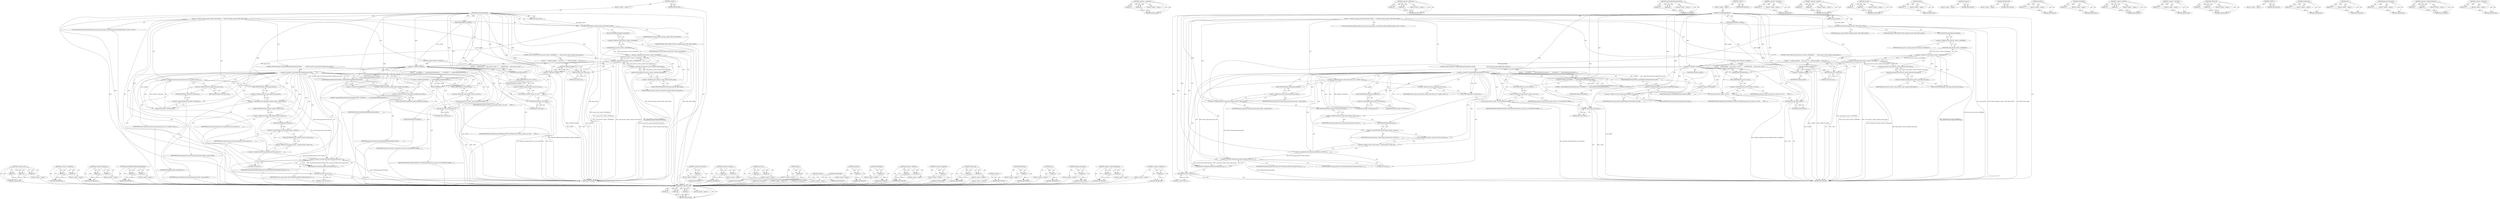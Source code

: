 digraph "&lt;operator&gt;.addressOf" {
vulnerable_202 [label=<(METHOD,&lt;operator&gt;.new)>];
vulnerable_203 [label=<(PARAM,p1)>];
vulnerable_204 [label=<(PARAM,p2)>];
vulnerable_205 [label=<(PARAM,p3)>];
vulnerable_206 [label=<(BLOCK,&lt;empty&gt;,&lt;empty&gt;)>];
vulnerable_207 [label=<(METHOD_RETURN,ANY)>];
vulnerable_184 [label=<(METHOD,&lt;operator&gt;.assignment)>];
vulnerable_185 [label=<(PARAM,p1)>];
vulnerable_186 [label=<(PARAM,p2)>];
vulnerable_187 [label=<(BLOCK,&lt;empty&gt;,&lt;empty&gt;)>];
vulnerable_188 [label=<(METHOD_RETURN,ANY)>];
vulnerable_141 [label=<(METHOD,&lt;operator&gt;.fieldAccess)>];
vulnerable_142 [label=<(PARAM,p1)>];
vulnerable_143 [label=<(PARAM,p2)>];
vulnerable_144 [label=<(BLOCK,&lt;empty&gt;,&lt;empty&gt;)>];
vulnerable_145 [label=<(METHOD_RETURN,ANY)>];
vulnerable_162 [label=<(METHOD,CopyMetafileDataToSharedMem)>];
vulnerable_163 [label=<(PARAM,p1)>];
vulnerable_164 [label=<(PARAM,p2)>];
vulnerable_165 [label=<(BLOCK,&lt;empty&gt;,&lt;empty&gt;)>];
vulnerable_166 [label=<(METHOD_RETURN,ANY)>];
vulnerable_6 [label=<(METHOD,&lt;global&gt;)<SUB>1</SUB>>];
vulnerable_7 [label=<(BLOCK,&lt;empty&gt;,&lt;empty&gt;)<SUB>1</SUB>>];
vulnerable_8 [label=<(METHOD,PreviewPageRendered)<SUB>1</SUB>>];
vulnerable_9 [label=<(PARAM,int page_number)<SUB>1</SUB>>];
vulnerable_10 [label=<(PARAM,PdfMetafileSkia* metafile)<SUB>2</SUB>>];
vulnerable_11 [label=<(BLOCK,{
  DCHECK_GE(page_number, FIRST_PAGE_INDEX);

...,{
  DCHECK_GE(page_number, FIRST_PAGE_INDEX);

...)<SUB>2</SUB>>];
vulnerable_12 [label=<(DCHECK_GE,DCHECK_GE(page_number, FIRST_PAGE_INDEX))<SUB>3</SUB>>];
vulnerable_13 [label=<(IDENTIFIER,page_number,DCHECK_GE(page_number, FIRST_PAGE_INDEX))<SUB>3</SUB>>];
vulnerable_14 [label=<(IDENTIFIER,FIRST_PAGE_INDEX,DCHECK_GE(page_number, FIRST_PAGE_INDEX))<SUB>3</SUB>>];
vulnerable_15 [label=<(CONTROL_STRUCTURE,IF,if (!print_preview_context_.IsModifiable() ||
      !print_preview_context_.generate_draft_pages()))<SUB>5</SUB>>];
vulnerable_16 [label=<(&lt;operator&gt;.logicalOr,!print_preview_context_.IsModifiable() ||
     ...)<SUB>5</SUB>>];
vulnerable_17 [label=<(&lt;operator&gt;.logicalNot,!print_preview_context_.IsModifiable())<SUB>5</SUB>>];
vulnerable_18 [label=<(IsModifiable,print_preview_context_.IsModifiable())<SUB>5</SUB>>];
vulnerable_19 [label=<(&lt;operator&gt;.fieldAccess,print_preview_context_.IsModifiable)<SUB>5</SUB>>];
vulnerable_20 [label=<(IDENTIFIER,print_preview_context_,print_preview_context_.IsModifiable())<SUB>5</SUB>>];
vulnerable_21 [label=<(FIELD_IDENTIFIER,IsModifiable,IsModifiable)<SUB>5</SUB>>];
vulnerable_22 [label=<(&lt;operator&gt;.logicalNot,!print_preview_context_.generate_draft_pages())<SUB>6</SUB>>];
vulnerable_23 [label=<(generate_draft_pages,print_preview_context_.generate_draft_pages())<SUB>6</SUB>>];
vulnerable_24 [label=<(&lt;operator&gt;.fieldAccess,print_preview_context_.generate_draft_pages)<SUB>6</SUB>>];
vulnerable_25 [label=<(IDENTIFIER,print_preview_context_,print_preview_context_.generate_draft_pages())<SUB>6</SUB>>];
vulnerable_26 [label=<(FIELD_IDENTIFIER,generate_draft_pages,generate_draft_pages)<SUB>6</SUB>>];
vulnerable_27 [label=<(BLOCK,{
    DCHECK(!metafile);
    return true;
  },{
    DCHECK(!metafile);
    return true;
  })<SUB>6</SUB>>];
vulnerable_28 [label=<(DCHECK,DCHECK(!metafile))<SUB>7</SUB>>];
vulnerable_29 [label=<(&lt;operator&gt;.logicalNot,!metafile)<SUB>7</SUB>>];
vulnerable_30 [label=<(IDENTIFIER,metafile,!metafile)<SUB>7</SUB>>];
vulnerable_31 [label=<(RETURN,return true;,return true;)<SUB>8</SUB>>];
vulnerable_32 [label=<(LITERAL,true,return true;)<SUB>8</SUB>>];
vulnerable_33 [label=<(CONTROL_STRUCTURE,IF,if (!metafile))<SUB>11</SUB>>];
vulnerable_34 [label=<(&lt;operator&gt;.logicalNot,!metafile)<SUB>11</SUB>>];
vulnerable_35 [label=<(IDENTIFIER,metafile,!metafile)<SUB>11</SUB>>];
vulnerable_36 [label=<(BLOCK,{
    NOTREACHED();
    print_preview_context_....,{
    NOTREACHED();
    print_preview_context_....)<SUB>11</SUB>>];
vulnerable_37 [label=<(NOTREACHED,NOTREACHED())<SUB>12</SUB>>];
vulnerable_38 [label=<(set_error,print_preview_context_.set_error(
        PREVI...)<SUB>13</SUB>>];
vulnerable_39 [label=<(&lt;operator&gt;.fieldAccess,print_preview_context_.set_error)<SUB>13</SUB>>];
vulnerable_40 [label=<(IDENTIFIER,print_preview_context_,print_preview_context_.set_error(
        PREVI...)<SUB>13</SUB>>];
vulnerable_41 [label=<(FIELD_IDENTIFIER,set_error,set_error)<SUB>13</SUB>>];
vulnerable_42 [label=<(IDENTIFIER,PREVIEW_ERROR_PAGE_RENDERED_WITHOUT_METAFILE,print_preview_context_.set_error(
        PREVI...)<SUB>14</SUB>>];
vulnerable_43 [label=<(RETURN,return false;,return false;)<SUB>15</SUB>>];
vulnerable_44 [label=<(LITERAL,false,return false;)<SUB>15</SUB>>];
vulnerable_45 [label="<(LOCAL,PrintHostMsg_DidPreviewPage_Params preview_page_params: PrintHostMsg_DidPreviewPage_Params)<SUB>18</SUB>>"];
vulnerable_46 [label=<(CONTROL_STRUCTURE,IF,if (!CopyMetafileDataToSharedMem(*metafile,
                                   &amp;preview_page_params.metafile_data_handle)))<SUB>19</SUB>>];
vulnerable_47 [label=<(&lt;operator&gt;.logicalNot,!CopyMetafileDataToSharedMem(*metafile,
       ...)<SUB>19</SUB>>];
vulnerable_48 [label=<(CopyMetafileDataToSharedMem,CopyMetafileDataToSharedMem(*metafile,
        ...)<SUB>19</SUB>>];
vulnerable_49 [label=<(&lt;operator&gt;.indirection,*metafile)<SUB>19</SUB>>];
vulnerable_50 [label=<(IDENTIFIER,metafile,CopyMetafileDataToSharedMem(*metafile,
        ...)<SUB>19</SUB>>];
vulnerable_51 [label=<(&lt;operator&gt;.addressOf,&amp;preview_page_params.metafile_data_handle)<SUB>20</SUB>>];
vulnerable_52 [label=<(&lt;operator&gt;.fieldAccess,preview_page_params.metafile_data_handle)<SUB>20</SUB>>];
vulnerable_53 [label=<(IDENTIFIER,preview_page_params,CopyMetafileDataToSharedMem(*metafile,
        ...)<SUB>20</SUB>>];
vulnerable_54 [label=<(FIELD_IDENTIFIER,metafile_data_handle,metafile_data_handle)<SUB>20</SUB>>];
vulnerable_55 [label=<(BLOCK,{
    LOG(ERROR) &lt;&lt; &quot;CopyMetafileDataToSharedMe...,{
    LOG(ERROR) &lt;&lt; &quot;CopyMetafileDataToSharedMe...)<SUB>20</SUB>>];
vulnerable_56 [label=<(&lt;operator&gt;.shiftLeft,LOG(ERROR) &lt;&lt; &quot;CopyMetafileDataToSharedMem failed&quot;)<SUB>21</SUB>>];
vulnerable_57 [label=<(LOG,LOG(ERROR))<SUB>21</SUB>>];
vulnerable_58 [label=<(IDENTIFIER,ERROR,LOG(ERROR))<SUB>21</SUB>>];
vulnerable_59 [label=<(LITERAL,&quot;CopyMetafileDataToSharedMem failed&quot;,LOG(ERROR) &lt;&lt; &quot;CopyMetafileDataToSharedMem failed&quot;)<SUB>21</SUB>>];
vulnerable_60 [label=<(set_error,print_preview_context_.set_error(PREVIEW_ERROR_...)<SUB>22</SUB>>];
vulnerable_61 [label=<(&lt;operator&gt;.fieldAccess,print_preview_context_.set_error)<SUB>22</SUB>>];
vulnerable_62 [label=<(IDENTIFIER,print_preview_context_,print_preview_context_.set_error(PREVIEW_ERROR_...)<SUB>22</SUB>>];
vulnerable_63 [label=<(FIELD_IDENTIFIER,set_error,set_error)<SUB>22</SUB>>];
vulnerable_64 [label=<(IDENTIFIER,PREVIEW_ERROR_METAFILE_COPY_FAILED,print_preview_context_.set_error(PREVIEW_ERROR_...)<SUB>22</SUB>>];
vulnerable_65 [label=<(RETURN,return false;,return false;)<SUB>23</SUB>>];
vulnerable_66 [label=<(LITERAL,false,return false;)<SUB>23</SUB>>];
vulnerable_67 [label=<(&lt;operator&gt;.assignment,preview_page_params.data_size = metafile-&gt;GetDa...)<SUB>26</SUB>>];
vulnerable_68 [label=<(&lt;operator&gt;.fieldAccess,preview_page_params.data_size)<SUB>26</SUB>>];
vulnerable_69 [label=<(IDENTIFIER,preview_page_params,preview_page_params.data_size = metafile-&gt;GetDa...)<SUB>26</SUB>>];
vulnerable_70 [label=<(FIELD_IDENTIFIER,data_size,data_size)<SUB>26</SUB>>];
vulnerable_71 [label=<(GetDataSize,metafile-&gt;GetDataSize())<SUB>26</SUB>>];
vulnerable_72 [label=<(&lt;operator&gt;.indirectFieldAccess,metafile-&gt;GetDataSize)<SUB>26</SUB>>];
vulnerable_73 [label=<(IDENTIFIER,metafile,metafile-&gt;GetDataSize())<SUB>26</SUB>>];
vulnerable_74 [label=<(FIELD_IDENTIFIER,GetDataSize,GetDataSize)<SUB>26</SUB>>];
vulnerable_75 [label=<(&lt;operator&gt;.assignment,preview_page_params.page_number = page_number)<SUB>27</SUB>>];
vulnerable_76 [label=<(&lt;operator&gt;.fieldAccess,preview_page_params.page_number)<SUB>27</SUB>>];
vulnerable_77 [label=<(IDENTIFIER,preview_page_params,preview_page_params.page_number = page_number)<SUB>27</SUB>>];
vulnerable_78 [label=<(FIELD_IDENTIFIER,page_number,page_number)<SUB>27</SUB>>];
vulnerable_79 [label=<(IDENTIFIER,page_number,preview_page_params.page_number = page_number)<SUB>27</SUB>>];
vulnerable_80 [label=<(&lt;operator&gt;.assignment,preview_page_params.preview_request_id =
      ...)<SUB>28</SUB>>];
vulnerable_81 [label=<(&lt;operator&gt;.fieldAccess,preview_page_params.preview_request_id)<SUB>28</SUB>>];
vulnerable_82 [label=<(IDENTIFIER,preview_page_params,preview_page_params.preview_request_id =
      ...)<SUB>28</SUB>>];
vulnerable_83 [label=<(FIELD_IDENTIFIER,preview_request_id,preview_request_id)<SUB>28</SUB>>];
vulnerable_84 [label=<(&lt;operator&gt;.fieldAccess,print_pages_params_-&gt;params.preview_request_id)<SUB>29</SUB>>];
vulnerable_85 [label=<(&lt;operator&gt;.indirectFieldAccess,print_pages_params_-&gt;params)<SUB>29</SUB>>];
vulnerable_86 [label=<(IDENTIFIER,print_pages_params_,preview_page_params.preview_request_id =
      ...)<SUB>29</SUB>>];
vulnerable_87 [label=<(FIELD_IDENTIFIER,params,params)<SUB>29</SUB>>];
vulnerable_88 [label=<(FIELD_IDENTIFIER,preview_request_id,preview_request_id)<SUB>29</SUB>>];
vulnerable_89 [label=<(Send,Send(new PrintHostMsg_DidPreviewPage(routing_id...)<SUB>31</SUB>>];
vulnerable_90 [label=<(&lt;operator&gt;.new,new PrintHostMsg_DidPreviewPage(routing_id(), p...)<SUB>31</SUB>>];
vulnerable_91 [label=<(IDENTIFIER,PrintHostMsg_DidPreviewPage,new PrintHostMsg_DidPreviewPage(routing_id(), p...)<SUB>31</SUB>>];
vulnerable_92 [label=<(routing_id,routing_id())<SUB>31</SUB>>];
vulnerable_93 [label=<(IDENTIFIER,preview_page_params,new PrintHostMsg_DidPreviewPage(routing_id(), p...)<SUB>31</SUB>>];
vulnerable_94 [label=<(RETURN,return true;,return true;)<SUB>32</SUB>>];
vulnerable_95 [label=<(LITERAL,true,return true;)<SUB>32</SUB>>];
vulnerable_96 [label=<(METHOD_RETURN,bool)<SUB>1</SUB>>];
vulnerable_98 [label=<(METHOD_RETURN,ANY)<SUB>1</SUB>>];
vulnerable_167 [label=<(METHOD,&lt;operator&gt;.indirection)>];
vulnerable_168 [label=<(PARAM,p1)>];
vulnerable_169 [label=<(BLOCK,&lt;empty&gt;,&lt;empty&gt;)>];
vulnerable_170 [label=<(METHOD_RETURN,ANY)>];
vulnerable_128 [label=<(METHOD,&lt;operator&gt;.logicalOr)>];
vulnerable_129 [label=<(PARAM,p1)>];
vulnerable_130 [label=<(PARAM,p2)>];
vulnerable_131 [label=<(BLOCK,&lt;empty&gt;,&lt;empty&gt;)>];
vulnerable_132 [label=<(METHOD_RETURN,ANY)>];
vulnerable_157 [label=<(METHOD,set_error)>];
vulnerable_158 [label=<(PARAM,p1)>];
vulnerable_159 [label=<(PARAM,p2)>];
vulnerable_160 [label=<(BLOCK,&lt;empty&gt;,&lt;empty&gt;)>];
vulnerable_161 [label=<(METHOD_RETURN,ANY)>];
vulnerable_198 [label=<(METHOD,Send)>];
vulnerable_199 [label=<(PARAM,p1)>];
vulnerable_200 [label=<(BLOCK,&lt;empty&gt;,&lt;empty&gt;)>];
vulnerable_201 [label=<(METHOD_RETURN,ANY)>];
vulnerable_208 [label=<(METHOD,routing_id)>];
vulnerable_209 [label=<(BLOCK,&lt;empty&gt;,&lt;empty&gt;)>];
vulnerable_210 [label=<(METHOD_RETURN,ANY)>];
vulnerable_154 [label=<(METHOD,NOTREACHED)>];
vulnerable_155 [label=<(BLOCK,&lt;empty&gt;,&lt;empty&gt;)>];
vulnerable_156 [label=<(METHOD_RETURN,ANY)>];
vulnerable_150 [label=<(METHOD,DCHECK)>];
vulnerable_151 [label=<(PARAM,p1)>];
vulnerable_152 [label=<(BLOCK,&lt;empty&gt;,&lt;empty&gt;)>];
vulnerable_153 [label=<(METHOD_RETURN,ANY)>];
vulnerable_137 [label=<(METHOD,IsModifiable)>];
vulnerable_138 [label=<(PARAM,p1)>];
vulnerable_139 [label=<(BLOCK,&lt;empty&gt;,&lt;empty&gt;)>];
vulnerable_140 [label=<(METHOD_RETURN,ANY)>];
vulnerable_175 [label=<(METHOD,&lt;operator&gt;.shiftLeft)>];
vulnerable_176 [label=<(PARAM,p1)>];
vulnerable_177 [label=<(PARAM,p2)>];
vulnerable_178 [label=<(BLOCK,&lt;empty&gt;,&lt;empty&gt;)>];
vulnerable_179 [label=<(METHOD_RETURN,ANY)>];
vulnerable_133 [label=<(METHOD,&lt;operator&gt;.logicalNot)>];
vulnerable_134 [label=<(PARAM,p1)>];
vulnerable_135 [label=<(BLOCK,&lt;empty&gt;,&lt;empty&gt;)>];
vulnerable_136 [label=<(METHOD_RETURN,ANY)>];
vulnerable_123 [label=<(METHOD,DCHECK_GE)>];
vulnerable_124 [label=<(PARAM,p1)>];
vulnerable_125 [label=<(PARAM,p2)>];
vulnerable_126 [label=<(BLOCK,&lt;empty&gt;,&lt;empty&gt;)>];
vulnerable_127 [label=<(METHOD_RETURN,ANY)>];
vulnerable_117 [label=<(METHOD,&lt;global&gt;)<SUB>1</SUB>>];
vulnerable_118 [label=<(BLOCK,&lt;empty&gt;,&lt;empty&gt;)>];
vulnerable_119 [label=<(METHOD_RETURN,ANY)>];
vulnerable_189 [label=<(METHOD,GetDataSize)>];
vulnerable_190 [label=<(PARAM,p1)>];
vulnerable_191 [label=<(BLOCK,&lt;empty&gt;,&lt;empty&gt;)>];
vulnerable_192 [label=<(METHOD_RETURN,ANY)>];
vulnerable_180 [label=<(METHOD,LOG)>];
vulnerable_181 [label=<(PARAM,p1)>];
vulnerable_182 [label=<(BLOCK,&lt;empty&gt;,&lt;empty&gt;)>];
vulnerable_183 [label=<(METHOD_RETURN,ANY)>];
vulnerable_146 [label=<(METHOD,generate_draft_pages)>];
vulnerable_147 [label=<(PARAM,p1)>];
vulnerable_148 [label=<(BLOCK,&lt;empty&gt;,&lt;empty&gt;)>];
vulnerable_149 [label=<(METHOD_RETURN,ANY)>];
vulnerable_193 [label=<(METHOD,&lt;operator&gt;.indirectFieldAccess)>];
vulnerable_194 [label=<(PARAM,p1)>];
vulnerable_195 [label=<(PARAM,p2)>];
vulnerable_196 [label=<(BLOCK,&lt;empty&gt;,&lt;empty&gt;)>];
vulnerable_197 [label=<(METHOD_RETURN,ANY)>];
vulnerable_171 [label=<(METHOD,&lt;operator&gt;.addressOf)>];
vulnerable_172 [label=<(PARAM,p1)>];
vulnerable_173 [label=<(BLOCK,&lt;empty&gt;,&lt;empty&gt;)>];
vulnerable_174 [label=<(METHOD_RETURN,ANY)>];
fixed_202 [label=<(METHOD,&lt;operator&gt;.new)>];
fixed_203 [label=<(PARAM,p1)>];
fixed_204 [label=<(PARAM,p2)>];
fixed_205 [label=<(PARAM,p3)>];
fixed_206 [label=<(BLOCK,&lt;empty&gt;,&lt;empty&gt;)>];
fixed_207 [label=<(METHOD_RETURN,ANY)>];
fixed_184 [label=<(METHOD,&lt;operator&gt;.assignment)>];
fixed_185 [label=<(PARAM,p1)>];
fixed_186 [label=<(PARAM,p2)>];
fixed_187 [label=<(BLOCK,&lt;empty&gt;,&lt;empty&gt;)>];
fixed_188 [label=<(METHOD_RETURN,ANY)>];
fixed_141 [label=<(METHOD,&lt;operator&gt;.fieldAccess)>];
fixed_142 [label=<(PARAM,p1)>];
fixed_143 [label=<(PARAM,p2)>];
fixed_144 [label=<(BLOCK,&lt;empty&gt;,&lt;empty&gt;)>];
fixed_145 [label=<(METHOD_RETURN,ANY)>];
fixed_162 [label=<(METHOD,CopyMetafileDataToReadOnlySharedMem)>];
fixed_163 [label=<(PARAM,p1)>];
fixed_164 [label=<(PARAM,p2)>];
fixed_165 [label=<(BLOCK,&lt;empty&gt;,&lt;empty&gt;)>];
fixed_166 [label=<(METHOD_RETURN,ANY)>];
fixed_6 [label=<(METHOD,&lt;global&gt;)<SUB>1</SUB>>];
fixed_7 [label=<(BLOCK,&lt;empty&gt;,&lt;empty&gt;)<SUB>1</SUB>>];
fixed_8 [label=<(METHOD,PreviewPageRendered)<SUB>1</SUB>>];
fixed_9 [label=<(PARAM,int page_number)<SUB>1</SUB>>];
fixed_10 [label=<(PARAM,PdfMetafileSkia* metafile)<SUB>2</SUB>>];
fixed_11 [label=<(BLOCK,{
  DCHECK_GE(page_number, FIRST_PAGE_INDEX);

...,{
  DCHECK_GE(page_number, FIRST_PAGE_INDEX);

...)<SUB>2</SUB>>];
fixed_12 [label=<(DCHECK_GE,DCHECK_GE(page_number, FIRST_PAGE_INDEX))<SUB>3</SUB>>];
fixed_13 [label=<(IDENTIFIER,page_number,DCHECK_GE(page_number, FIRST_PAGE_INDEX))<SUB>3</SUB>>];
fixed_14 [label=<(IDENTIFIER,FIRST_PAGE_INDEX,DCHECK_GE(page_number, FIRST_PAGE_INDEX))<SUB>3</SUB>>];
fixed_15 [label=<(CONTROL_STRUCTURE,IF,if (!print_preview_context_.IsModifiable() ||
      !print_preview_context_.generate_draft_pages()))<SUB>5</SUB>>];
fixed_16 [label=<(&lt;operator&gt;.logicalOr,!print_preview_context_.IsModifiable() ||
     ...)<SUB>5</SUB>>];
fixed_17 [label=<(&lt;operator&gt;.logicalNot,!print_preview_context_.IsModifiable())<SUB>5</SUB>>];
fixed_18 [label=<(IsModifiable,print_preview_context_.IsModifiable())<SUB>5</SUB>>];
fixed_19 [label=<(&lt;operator&gt;.fieldAccess,print_preview_context_.IsModifiable)<SUB>5</SUB>>];
fixed_20 [label=<(IDENTIFIER,print_preview_context_,print_preview_context_.IsModifiable())<SUB>5</SUB>>];
fixed_21 [label=<(FIELD_IDENTIFIER,IsModifiable,IsModifiable)<SUB>5</SUB>>];
fixed_22 [label=<(&lt;operator&gt;.logicalNot,!print_preview_context_.generate_draft_pages())<SUB>6</SUB>>];
fixed_23 [label=<(generate_draft_pages,print_preview_context_.generate_draft_pages())<SUB>6</SUB>>];
fixed_24 [label=<(&lt;operator&gt;.fieldAccess,print_preview_context_.generate_draft_pages)<SUB>6</SUB>>];
fixed_25 [label=<(IDENTIFIER,print_preview_context_,print_preview_context_.generate_draft_pages())<SUB>6</SUB>>];
fixed_26 [label=<(FIELD_IDENTIFIER,generate_draft_pages,generate_draft_pages)<SUB>6</SUB>>];
fixed_27 [label=<(BLOCK,{
    DCHECK(!metafile);
    return true;
  },{
    DCHECK(!metafile);
    return true;
  })<SUB>6</SUB>>];
fixed_28 [label=<(DCHECK,DCHECK(!metafile))<SUB>7</SUB>>];
fixed_29 [label=<(&lt;operator&gt;.logicalNot,!metafile)<SUB>7</SUB>>];
fixed_30 [label=<(IDENTIFIER,metafile,!metafile)<SUB>7</SUB>>];
fixed_31 [label=<(RETURN,return true;,return true;)<SUB>8</SUB>>];
fixed_32 [label=<(LITERAL,true,return true;)<SUB>8</SUB>>];
fixed_33 [label=<(CONTROL_STRUCTURE,IF,if (!metafile))<SUB>11</SUB>>];
fixed_34 [label=<(&lt;operator&gt;.logicalNot,!metafile)<SUB>11</SUB>>];
fixed_35 [label=<(IDENTIFIER,metafile,!metafile)<SUB>11</SUB>>];
fixed_36 [label=<(BLOCK,{
    NOTREACHED();
    print_preview_context_....,{
    NOTREACHED();
    print_preview_context_....)<SUB>11</SUB>>];
fixed_37 [label=<(NOTREACHED,NOTREACHED())<SUB>12</SUB>>];
fixed_38 [label=<(set_error,print_preview_context_.set_error(
        PREVI...)<SUB>13</SUB>>];
fixed_39 [label=<(&lt;operator&gt;.fieldAccess,print_preview_context_.set_error)<SUB>13</SUB>>];
fixed_40 [label=<(IDENTIFIER,print_preview_context_,print_preview_context_.set_error(
        PREVI...)<SUB>13</SUB>>];
fixed_41 [label=<(FIELD_IDENTIFIER,set_error,set_error)<SUB>13</SUB>>];
fixed_42 [label=<(IDENTIFIER,PREVIEW_ERROR_PAGE_RENDERED_WITHOUT_METAFILE,print_preview_context_.set_error(
        PREVI...)<SUB>14</SUB>>];
fixed_43 [label=<(RETURN,return false;,return false;)<SUB>15</SUB>>];
fixed_44 [label=<(LITERAL,false,return false;)<SUB>15</SUB>>];
fixed_45 [label="<(LOCAL,PrintHostMsg_DidPreviewPage_Params preview_page_params: PrintHostMsg_DidPreviewPage_Params)<SUB>18</SUB>>"];
fixed_46 [label=<(CONTROL_STRUCTURE,IF,if (!CopyMetafileDataToReadOnlySharedMem(
          *metafile, &amp;preview_page_params.metafile_data_handle)))<SUB>19</SUB>>];
fixed_47 [label=<(&lt;operator&gt;.logicalNot,!CopyMetafileDataToReadOnlySharedMem(
         ...)<SUB>19</SUB>>];
fixed_48 [label=<(CopyMetafileDataToReadOnlySharedMem,CopyMetafileDataToReadOnlySharedMem(
          ...)<SUB>19</SUB>>];
fixed_49 [label=<(&lt;operator&gt;.indirection,*metafile)<SUB>20</SUB>>];
fixed_50 [label=<(IDENTIFIER,metafile,CopyMetafileDataToReadOnlySharedMem(
          ...)<SUB>20</SUB>>];
fixed_51 [label=<(&lt;operator&gt;.addressOf,&amp;preview_page_params.metafile_data_handle)<SUB>20</SUB>>];
fixed_52 [label=<(&lt;operator&gt;.fieldAccess,preview_page_params.metafile_data_handle)<SUB>20</SUB>>];
fixed_53 [label=<(IDENTIFIER,preview_page_params,CopyMetafileDataToReadOnlySharedMem(
          ...)<SUB>20</SUB>>];
fixed_54 [label=<(FIELD_IDENTIFIER,metafile_data_handle,metafile_data_handle)<SUB>20</SUB>>];
fixed_55 [label=<(BLOCK,{
    LOG(ERROR) &lt;&lt; &quot;CopyMetafileDataToReadOnly...,{
    LOG(ERROR) &lt;&lt; &quot;CopyMetafileDataToReadOnly...)<SUB>20</SUB>>];
fixed_56 [label=<(&lt;operator&gt;.shiftLeft,LOG(ERROR) &lt;&lt; &quot;CopyMetafileDataToReadOnlyShared...)<SUB>21</SUB>>];
fixed_57 [label=<(LOG,LOG(ERROR))<SUB>21</SUB>>];
fixed_58 [label=<(IDENTIFIER,ERROR,LOG(ERROR))<SUB>21</SUB>>];
fixed_59 [label=<(LITERAL,&quot;CopyMetafileDataToReadOnlySharedMem failed&quot;,LOG(ERROR) &lt;&lt; &quot;CopyMetafileDataToReadOnlyShared...)<SUB>21</SUB>>];
fixed_60 [label=<(set_error,print_preview_context_.set_error(PREVIEW_ERROR_...)<SUB>22</SUB>>];
fixed_61 [label=<(&lt;operator&gt;.fieldAccess,print_preview_context_.set_error)<SUB>22</SUB>>];
fixed_62 [label=<(IDENTIFIER,print_preview_context_,print_preview_context_.set_error(PREVIEW_ERROR_...)<SUB>22</SUB>>];
fixed_63 [label=<(FIELD_IDENTIFIER,set_error,set_error)<SUB>22</SUB>>];
fixed_64 [label=<(IDENTIFIER,PREVIEW_ERROR_METAFILE_COPY_FAILED,print_preview_context_.set_error(PREVIEW_ERROR_...)<SUB>22</SUB>>];
fixed_65 [label=<(RETURN,return false;,return false;)<SUB>23</SUB>>];
fixed_66 [label=<(LITERAL,false,return false;)<SUB>23</SUB>>];
fixed_67 [label=<(&lt;operator&gt;.assignment,preview_page_params.data_size = metafile-&gt;GetDa...)<SUB>26</SUB>>];
fixed_68 [label=<(&lt;operator&gt;.fieldAccess,preview_page_params.data_size)<SUB>26</SUB>>];
fixed_69 [label=<(IDENTIFIER,preview_page_params,preview_page_params.data_size = metafile-&gt;GetDa...)<SUB>26</SUB>>];
fixed_70 [label=<(FIELD_IDENTIFIER,data_size,data_size)<SUB>26</SUB>>];
fixed_71 [label=<(GetDataSize,metafile-&gt;GetDataSize())<SUB>26</SUB>>];
fixed_72 [label=<(&lt;operator&gt;.indirectFieldAccess,metafile-&gt;GetDataSize)<SUB>26</SUB>>];
fixed_73 [label=<(IDENTIFIER,metafile,metafile-&gt;GetDataSize())<SUB>26</SUB>>];
fixed_74 [label=<(FIELD_IDENTIFIER,GetDataSize,GetDataSize)<SUB>26</SUB>>];
fixed_75 [label=<(&lt;operator&gt;.assignment,preview_page_params.page_number = page_number)<SUB>27</SUB>>];
fixed_76 [label=<(&lt;operator&gt;.fieldAccess,preview_page_params.page_number)<SUB>27</SUB>>];
fixed_77 [label=<(IDENTIFIER,preview_page_params,preview_page_params.page_number = page_number)<SUB>27</SUB>>];
fixed_78 [label=<(FIELD_IDENTIFIER,page_number,page_number)<SUB>27</SUB>>];
fixed_79 [label=<(IDENTIFIER,page_number,preview_page_params.page_number = page_number)<SUB>27</SUB>>];
fixed_80 [label=<(&lt;operator&gt;.assignment,preview_page_params.preview_request_id =
      ...)<SUB>28</SUB>>];
fixed_81 [label=<(&lt;operator&gt;.fieldAccess,preview_page_params.preview_request_id)<SUB>28</SUB>>];
fixed_82 [label=<(IDENTIFIER,preview_page_params,preview_page_params.preview_request_id =
      ...)<SUB>28</SUB>>];
fixed_83 [label=<(FIELD_IDENTIFIER,preview_request_id,preview_request_id)<SUB>28</SUB>>];
fixed_84 [label=<(&lt;operator&gt;.fieldAccess,print_pages_params_-&gt;params.preview_request_id)<SUB>29</SUB>>];
fixed_85 [label=<(&lt;operator&gt;.indirectFieldAccess,print_pages_params_-&gt;params)<SUB>29</SUB>>];
fixed_86 [label=<(IDENTIFIER,print_pages_params_,preview_page_params.preview_request_id =
      ...)<SUB>29</SUB>>];
fixed_87 [label=<(FIELD_IDENTIFIER,params,params)<SUB>29</SUB>>];
fixed_88 [label=<(FIELD_IDENTIFIER,preview_request_id,preview_request_id)<SUB>29</SUB>>];
fixed_89 [label=<(Send,Send(new PrintHostMsg_DidPreviewPage(routing_id...)<SUB>31</SUB>>];
fixed_90 [label=<(&lt;operator&gt;.new,new PrintHostMsg_DidPreviewPage(routing_id(), p...)<SUB>31</SUB>>];
fixed_91 [label=<(IDENTIFIER,PrintHostMsg_DidPreviewPage,new PrintHostMsg_DidPreviewPage(routing_id(), p...)<SUB>31</SUB>>];
fixed_92 [label=<(routing_id,routing_id())<SUB>31</SUB>>];
fixed_93 [label=<(IDENTIFIER,preview_page_params,new PrintHostMsg_DidPreviewPage(routing_id(), p...)<SUB>31</SUB>>];
fixed_94 [label=<(RETURN,return true;,return true;)<SUB>32</SUB>>];
fixed_95 [label=<(LITERAL,true,return true;)<SUB>32</SUB>>];
fixed_96 [label=<(METHOD_RETURN,bool)<SUB>1</SUB>>];
fixed_98 [label=<(METHOD_RETURN,ANY)<SUB>1</SUB>>];
fixed_167 [label=<(METHOD,&lt;operator&gt;.indirection)>];
fixed_168 [label=<(PARAM,p1)>];
fixed_169 [label=<(BLOCK,&lt;empty&gt;,&lt;empty&gt;)>];
fixed_170 [label=<(METHOD_RETURN,ANY)>];
fixed_128 [label=<(METHOD,&lt;operator&gt;.logicalOr)>];
fixed_129 [label=<(PARAM,p1)>];
fixed_130 [label=<(PARAM,p2)>];
fixed_131 [label=<(BLOCK,&lt;empty&gt;,&lt;empty&gt;)>];
fixed_132 [label=<(METHOD_RETURN,ANY)>];
fixed_157 [label=<(METHOD,set_error)>];
fixed_158 [label=<(PARAM,p1)>];
fixed_159 [label=<(PARAM,p2)>];
fixed_160 [label=<(BLOCK,&lt;empty&gt;,&lt;empty&gt;)>];
fixed_161 [label=<(METHOD_RETURN,ANY)>];
fixed_198 [label=<(METHOD,Send)>];
fixed_199 [label=<(PARAM,p1)>];
fixed_200 [label=<(BLOCK,&lt;empty&gt;,&lt;empty&gt;)>];
fixed_201 [label=<(METHOD_RETURN,ANY)>];
fixed_208 [label=<(METHOD,routing_id)>];
fixed_209 [label=<(BLOCK,&lt;empty&gt;,&lt;empty&gt;)>];
fixed_210 [label=<(METHOD_RETURN,ANY)>];
fixed_154 [label=<(METHOD,NOTREACHED)>];
fixed_155 [label=<(BLOCK,&lt;empty&gt;,&lt;empty&gt;)>];
fixed_156 [label=<(METHOD_RETURN,ANY)>];
fixed_150 [label=<(METHOD,DCHECK)>];
fixed_151 [label=<(PARAM,p1)>];
fixed_152 [label=<(BLOCK,&lt;empty&gt;,&lt;empty&gt;)>];
fixed_153 [label=<(METHOD_RETURN,ANY)>];
fixed_137 [label=<(METHOD,IsModifiable)>];
fixed_138 [label=<(PARAM,p1)>];
fixed_139 [label=<(BLOCK,&lt;empty&gt;,&lt;empty&gt;)>];
fixed_140 [label=<(METHOD_RETURN,ANY)>];
fixed_175 [label=<(METHOD,&lt;operator&gt;.shiftLeft)>];
fixed_176 [label=<(PARAM,p1)>];
fixed_177 [label=<(PARAM,p2)>];
fixed_178 [label=<(BLOCK,&lt;empty&gt;,&lt;empty&gt;)>];
fixed_179 [label=<(METHOD_RETURN,ANY)>];
fixed_133 [label=<(METHOD,&lt;operator&gt;.logicalNot)>];
fixed_134 [label=<(PARAM,p1)>];
fixed_135 [label=<(BLOCK,&lt;empty&gt;,&lt;empty&gt;)>];
fixed_136 [label=<(METHOD_RETURN,ANY)>];
fixed_123 [label=<(METHOD,DCHECK_GE)>];
fixed_124 [label=<(PARAM,p1)>];
fixed_125 [label=<(PARAM,p2)>];
fixed_126 [label=<(BLOCK,&lt;empty&gt;,&lt;empty&gt;)>];
fixed_127 [label=<(METHOD_RETURN,ANY)>];
fixed_117 [label=<(METHOD,&lt;global&gt;)<SUB>1</SUB>>];
fixed_118 [label=<(BLOCK,&lt;empty&gt;,&lt;empty&gt;)>];
fixed_119 [label=<(METHOD_RETURN,ANY)>];
fixed_189 [label=<(METHOD,GetDataSize)>];
fixed_190 [label=<(PARAM,p1)>];
fixed_191 [label=<(BLOCK,&lt;empty&gt;,&lt;empty&gt;)>];
fixed_192 [label=<(METHOD_RETURN,ANY)>];
fixed_180 [label=<(METHOD,LOG)>];
fixed_181 [label=<(PARAM,p1)>];
fixed_182 [label=<(BLOCK,&lt;empty&gt;,&lt;empty&gt;)>];
fixed_183 [label=<(METHOD_RETURN,ANY)>];
fixed_146 [label=<(METHOD,generate_draft_pages)>];
fixed_147 [label=<(PARAM,p1)>];
fixed_148 [label=<(BLOCK,&lt;empty&gt;,&lt;empty&gt;)>];
fixed_149 [label=<(METHOD_RETURN,ANY)>];
fixed_193 [label=<(METHOD,&lt;operator&gt;.indirectFieldAccess)>];
fixed_194 [label=<(PARAM,p1)>];
fixed_195 [label=<(PARAM,p2)>];
fixed_196 [label=<(BLOCK,&lt;empty&gt;,&lt;empty&gt;)>];
fixed_197 [label=<(METHOD_RETURN,ANY)>];
fixed_171 [label=<(METHOD,&lt;operator&gt;.addressOf)>];
fixed_172 [label=<(PARAM,p1)>];
fixed_173 [label=<(BLOCK,&lt;empty&gt;,&lt;empty&gt;)>];
fixed_174 [label=<(METHOD_RETURN,ANY)>];
vulnerable_202 -> vulnerable_203  [key=0, label="AST: "];
vulnerable_202 -> vulnerable_203  [key=1, label="DDG: "];
vulnerable_202 -> vulnerable_206  [key=0, label="AST: "];
vulnerable_202 -> vulnerable_204  [key=0, label="AST: "];
vulnerable_202 -> vulnerable_204  [key=1, label="DDG: "];
vulnerable_202 -> vulnerable_207  [key=0, label="AST: "];
vulnerable_202 -> vulnerable_207  [key=1, label="CFG: "];
vulnerable_202 -> vulnerable_205  [key=0, label="AST: "];
vulnerable_202 -> vulnerable_205  [key=1, label="DDG: "];
vulnerable_203 -> vulnerable_207  [key=0, label="DDG: p1"];
vulnerable_204 -> vulnerable_207  [key=0, label="DDG: p2"];
vulnerable_205 -> vulnerable_207  [key=0, label="DDG: p3"];
vulnerable_184 -> vulnerable_185  [key=0, label="AST: "];
vulnerable_184 -> vulnerable_185  [key=1, label="DDG: "];
vulnerable_184 -> vulnerable_187  [key=0, label="AST: "];
vulnerable_184 -> vulnerable_186  [key=0, label="AST: "];
vulnerable_184 -> vulnerable_186  [key=1, label="DDG: "];
vulnerable_184 -> vulnerable_188  [key=0, label="AST: "];
vulnerable_184 -> vulnerable_188  [key=1, label="CFG: "];
vulnerable_185 -> vulnerable_188  [key=0, label="DDG: p1"];
vulnerable_186 -> vulnerable_188  [key=0, label="DDG: p2"];
vulnerable_141 -> vulnerable_142  [key=0, label="AST: "];
vulnerable_141 -> vulnerable_142  [key=1, label="DDG: "];
vulnerable_141 -> vulnerable_144  [key=0, label="AST: "];
vulnerable_141 -> vulnerable_143  [key=0, label="AST: "];
vulnerable_141 -> vulnerable_143  [key=1, label="DDG: "];
vulnerable_141 -> vulnerable_145  [key=0, label="AST: "];
vulnerable_141 -> vulnerable_145  [key=1, label="CFG: "];
vulnerable_142 -> vulnerable_145  [key=0, label="DDG: p1"];
vulnerable_143 -> vulnerable_145  [key=0, label="DDG: p2"];
vulnerable_162 -> vulnerable_163  [key=0, label="AST: "];
vulnerable_162 -> vulnerable_163  [key=1, label="DDG: "];
vulnerable_162 -> vulnerable_165  [key=0, label="AST: "];
vulnerable_162 -> vulnerable_164  [key=0, label="AST: "];
vulnerable_162 -> vulnerable_164  [key=1, label="DDG: "];
vulnerable_162 -> vulnerable_166  [key=0, label="AST: "];
vulnerable_162 -> vulnerable_166  [key=1, label="CFG: "];
vulnerable_163 -> vulnerable_166  [key=0, label="DDG: p1"];
vulnerable_164 -> vulnerable_166  [key=0, label="DDG: p2"];
vulnerable_6 -> vulnerable_7  [key=0, label="AST: "];
vulnerable_6 -> vulnerable_98  [key=0, label="AST: "];
vulnerable_6 -> vulnerable_98  [key=1, label="CFG: "];
vulnerable_7 -> vulnerable_8  [key=0, label="AST: "];
vulnerable_8 -> vulnerable_9  [key=0, label="AST: "];
vulnerable_8 -> vulnerable_9  [key=1, label="DDG: "];
vulnerable_8 -> vulnerable_10  [key=0, label="AST: "];
vulnerable_8 -> vulnerable_10  [key=1, label="DDG: "];
vulnerable_8 -> vulnerable_11  [key=0, label="AST: "];
vulnerable_8 -> vulnerable_96  [key=0, label="AST: "];
vulnerable_8 -> vulnerable_12  [key=0, label="CFG: "];
vulnerable_8 -> vulnerable_12  [key=1, label="DDG: "];
vulnerable_8 -> vulnerable_75  [key=0, label="DDG: "];
vulnerable_8 -> vulnerable_94  [key=0, label="DDG: "];
vulnerable_8 -> vulnerable_95  [key=0, label="DDG: "];
vulnerable_8 -> vulnerable_31  [key=0, label="DDG: "];
vulnerable_8 -> vulnerable_34  [key=0, label="DDG: "];
vulnerable_8 -> vulnerable_37  [key=0, label="DDG: "];
vulnerable_8 -> vulnerable_43  [key=0, label="DDG: "];
vulnerable_8 -> vulnerable_65  [key=0, label="DDG: "];
vulnerable_8 -> vulnerable_90  [key=0, label="DDG: "];
vulnerable_8 -> vulnerable_32  [key=0, label="DDG: "];
vulnerable_8 -> vulnerable_38  [key=0, label="DDG: "];
vulnerable_8 -> vulnerable_44  [key=0, label="DDG: "];
vulnerable_8 -> vulnerable_56  [key=0, label="DDG: "];
vulnerable_8 -> vulnerable_60  [key=0, label="DDG: "];
vulnerable_8 -> vulnerable_66  [key=0, label="DDG: "];
vulnerable_8 -> vulnerable_29  [key=0, label="DDG: "];
vulnerable_8 -> vulnerable_57  [key=0, label="DDG: "];
vulnerable_9 -> vulnerable_12  [key=0, label="DDG: page_number"];
vulnerable_10 -> vulnerable_34  [key=0, label="DDG: metafile"];
vulnerable_10 -> vulnerable_29  [key=0, label="DDG: metafile"];
vulnerable_11 -> vulnerable_12  [key=0, label="AST: "];
vulnerable_11 -> vulnerable_15  [key=0, label="AST: "];
vulnerable_11 -> vulnerable_33  [key=0, label="AST: "];
vulnerable_11 -> vulnerable_45  [key=0, label="AST: "];
vulnerable_11 -> vulnerable_46  [key=0, label="AST: "];
vulnerable_11 -> vulnerable_67  [key=0, label="AST: "];
vulnerable_11 -> vulnerable_75  [key=0, label="AST: "];
vulnerable_11 -> vulnerable_80  [key=0, label="AST: "];
vulnerable_11 -> vulnerable_89  [key=0, label="AST: "];
vulnerable_11 -> vulnerable_94  [key=0, label="AST: "];
vulnerable_12 -> vulnerable_13  [key=0, label="AST: "];
vulnerable_12 -> vulnerable_14  [key=0, label="AST: "];
vulnerable_12 -> vulnerable_21  [key=0, label="CFG: "];
vulnerable_12 -> vulnerable_96  [key=0, label="DDG: page_number"];
vulnerable_12 -> vulnerable_96  [key=1, label="DDG: DCHECK_GE(page_number, FIRST_PAGE_INDEX)"];
vulnerable_12 -> vulnerable_96  [key=2, label="DDG: FIRST_PAGE_INDEX"];
vulnerable_12 -> vulnerable_75  [key=0, label="DDG: page_number"];
vulnerable_15 -> vulnerable_16  [key=0, label="AST: "];
vulnerable_15 -> vulnerable_27  [key=0, label="AST: "];
vulnerable_16 -> vulnerable_17  [key=0, label="AST: "];
vulnerable_16 -> vulnerable_22  [key=0, label="AST: "];
vulnerable_16 -> vulnerable_29  [key=0, label="CFG: "];
vulnerable_16 -> vulnerable_29  [key=1, label="CDG: "];
vulnerable_16 -> vulnerable_34  [key=0, label="CFG: "];
vulnerable_16 -> vulnerable_34  [key=1, label="CDG: "];
vulnerable_16 -> vulnerable_96  [key=0, label="DDG: !print_preview_context_.IsModifiable()"];
vulnerable_16 -> vulnerable_96  [key=1, label="DDG: !print_preview_context_.generate_draft_pages()"];
vulnerable_16 -> vulnerable_96  [key=2, label="DDG: !print_preview_context_.IsModifiable() ||
      !print_preview_context_.generate_draft_pages()"];
vulnerable_16 -> vulnerable_28  [key=0, label="CDG: "];
vulnerable_16 -> vulnerable_31  [key=0, label="CDG: "];
vulnerable_17 -> vulnerable_18  [key=0, label="AST: "];
vulnerable_17 -> vulnerable_16  [key=0, label="CFG: "];
vulnerable_17 -> vulnerable_16  [key=1, label="DDG: print_preview_context_.IsModifiable()"];
vulnerable_17 -> vulnerable_26  [key=0, label="CFG: "];
vulnerable_17 -> vulnerable_26  [key=1, label="CDG: "];
vulnerable_17 -> vulnerable_96  [key=0, label="DDG: print_preview_context_.IsModifiable()"];
vulnerable_17 -> vulnerable_22  [key=0, label="CDG: "];
vulnerable_17 -> vulnerable_24  [key=0, label="CDG: "];
vulnerable_17 -> vulnerable_23  [key=0, label="CDG: "];
vulnerable_18 -> vulnerable_19  [key=0, label="AST: "];
vulnerable_18 -> vulnerable_17  [key=0, label="CFG: "];
vulnerable_18 -> vulnerable_17  [key=1, label="DDG: print_preview_context_.IsModifiable"];
vulnerable_18 -> vulnerable_96  [key=0, label="DDG: print_preview_context_.IsModifiable"];
vulnerable_19 -> vulnerable_20  [key=0, label="AST: "];
vulnerable_19 -> vulnerable_21  [key=0, label="AST: "];
vulnerable_19 -> vulnerable_18  [key=0, label="CFG: "];
vulnerable_21 -> vulnerable_19  [key=0, label="CFG: "];
vulnerable_22 -> vulnerable_23  [key=0, label="AST: "];
vulnerable_22 -> vulnerable_16  [key=0, label="CFG: "];
vulnerable_22 -> vulnerable_16  [key=1, label="DDG: print_preview_context_.generate_draft_pages()"];
vulnerable_22 -> vulnerable_96  [key=0, label="DDG: print_preview_context_.generate_draft_pages()"];
vulnerable_23 -> vulnerable_24  [key=0, label="AST: "];
vulnerable_23 -> vulnerable_22  [key=0, label="CFG: "];
vulnerable_23 -> vulnerable_22  [key=1, label="DDG: print_preview_context_.generate_draft_pages"];
vulnerable_23 -> vulnerable_96  [key=0, label="DDG: print_preview_context_.generate_draft_pages"];
vulnerable_24 -> vulnerable_25  [key=0, label="AST: "];
vulnerable_24 -> vulnerable_26  [key=0, label="AST: "];
vulnerable_24 -> vulnerable_23  [key=0, label="CFG: "];
vulnerable_26 -> vulnerable_24  [key=0, label="CFG: "];
vulnerable_27 -> vulnerable_28  [key=0, label="AST: "];
vulnerable_27 -> vulnerable_31  [key=0, label="AST: "];
vulnerable_28 -> vulnerable_29  [key=0, label="AST: "];
vulnerable_28 -> vulnerable_31  [key=0, label="CFG: "];
vulnerable_28 -> vulnerable_96  [key=0, label="DDG: !metafile"];
vulnerable_28 -> vulnerable_96  [key=1, label="DDG: DCHECK(!metafile)"];
vulnerable_29 -> vulnerable_30  [key=0, label="AST: "];
vulnerable_29 -> vulnerable_28  [key=0, label="CFG: "];
vulnerable_29 -> vulnerable_28  [key=1, label="DDG: metafile"];
vulnerable_29 -> vulnerable_96  [key=0, label="DDG: metafile"];
vulnerable_31 -> vulnerable_32  [key=0, label="AST: "];
vulnerable_31 -> vulnerable_96  [key=0, label="CFG: "];
vulnerable_31 -> vulnerable_96  [key=1, label="DDG: &lt;RET&gt;"];
vulnerable_32 -> vulnerable_31  [key=0, label="DDG: true"];
vulnerable_33 -> vulnerable_34  [key=0, label="AST: "];
vulnerable_33 -> vulnerable_36  [key=0, label="AST: "];
vulnerable_34 -> vulnerable_35  [key=0, label="AST: "];
vulnerable_34 -> vulnerable_37  [key=0, label="CFG: "];
vulnerable_34 -> vulnerable_37  [key=1, label="CDG: "];
vulnerable_34 -> vulnerable_49  [key=0, label="CFG: "];
vulnerable_34 -> vulnerable_49  [key=1, label="CDG: "];
vulnerable_34 -> vulnerable_71  [key=0, label="DDG: metafile"];
vulnerable_34 -> vulnerable_47  [key=0, label="CDG: "];
vulnerable_34 -> vulnerable_48  [key=0, label="CDG: "];
vulnerable_34 -> vulnerable_51  [key=0, label="CDG: "];
vulnerable_34 -> vulnerable_52  [key=0, label="CDG: "];
vulnerable_34 -> vulnerable_38  [key=0, label="CDG: "];
vulnerable_34 -> vulnerable_54  [key=0, label="CDG: "];
vulnerable_34 -> vulnerable_43  [key=0, label="CDG: "];
vulnerable_34 -> vulnerable_41  [key=0, label="CDG: "];
vulnerable_34 -> vulnerable_39  [key=0, label="CDG: "];
vulnerable_36 -> vulnerable_37  [key=0, label="AST: "];
vulnerable_36 -> vulnerable_38  [key=0, label="AST: "];
vulnerable_36 -> vulnerable_43  [key=0, label="AST: "];
vulnerable_37 -> vulnerable_41  [key=0, label="CFG: "];
vulnerable_38 -> vulnerable_39  [key=0, label="AST: "];
vulnerable_38 -> vulnerable_42  [key=0, label="AST: "];
vulnerable_38 -> vulnerable_43  [key=0, label="CFG: "];
vulnerable_38 -> vulnerable_96  [key=0, label="DDG: PREVIEW_ERROR_PAGE_RENDERED_WITHOUT_METAFILE"];
vulnerable_39 -> vulnerable_40  [key=0, label="AST: "];
vulnerable_39 -> vulnerable_41  [key=0, label="AST: "];
vulnerable_39 -> vulnerable_38  [key=0, label="CFG: "];
vulnerable_41 -> vulnerable_39  [key=0, label="CFG: "];
vulnerable_43 -> vulnerable_44  [key=0, label="AST: "];
vulnerable_43 -> vulnerable_96  [key=0, label="CFG: "];
vulnerable_43 -> vulnerable_96  [key=1, label="DDG: &lt;RET&gt;"];
vulnerable_44 -> vulnerable_43  [key=0, label="DDG: false"];
vulnerable_46 -> vulnerable_47  [key=0, label="AST: "];
vulnerable_46 -> vulnerable_55  [key=0, label="AST: "];
vulnerable_47 -> vulnerable_48  [key=0, label="AST: "];
vulnerable_47 -> vulnerable_57  [key=0, label="CFG: "];
vulnerable_47 -> vulnerable_57  [key=1, label="CDG: "];
vulnerable_47 -> vulnerable_70  [key=0, label="CFG: "];
vulnerable_47 -> vulnerable_70  [key=1, label="CDG: "];
vulnerable_47 -> vulnerable_94  [key=0, label="CDG: "];
vulnerable_47 -> vulnerable_68  [key=0, label="CDG: "];
vulnerable_47 -> vulnerable_60  [key=0, label="CDG: "];
vulnerable_47 -> vulnerable_89  [key=0, label="CDG: "];
vulnerable_47 -> vulnerable_75  [key=0, label="CDG: "];
vulnerable_47 -> vulnerable_81  [key=0, label="CDG: "];
vulnerable_47 -> vulnerable_84  [key=0, label="CDG: "];
vulnerable_47 -> vulnerable_85  [key=0, label="CDG: "];
vulnerable_47 -> vulnerable_72  [key=0, label="CDG: "];
vulnerable_47 -> vulnerable_56  [key=0, label="CDG: "];
vulnerable_47 -> vulnerable_67  [key=0, label="CDG: "];
vulnerable_47 -> vulnerable_74  [key=0, label="CDG: "];
vulnerable_47 -> vulnerable_92  [key=0, label="CDG: "];
vulnerable_47 -> vulnerable_76  [key=0, label="CDG: "];
vulnerable_47 -> vulnerable_65  [key=0, label="CDG: "];
vulnerable_47 -> vulnerable_87  [key=0, label="CDG: "];
vulnerable_47 -> vulnerable_90  [key=0, label="CDG: "];
vulnerable_47 -> vulnerable_80  [key=0, label="CDG: "];
vulnerable_47 -> vulnerable_61  [key=0, label="CDG: "];
vulnerable_47 -> vulnerable_83  [key=0, label="CDG: "];
vulnerable_47 -> vulnerable_71  [key=0, label="CDG: "];
vulnerable_47 -> vulnerable_88  [key=0, label="CDG: "];
vulnerable_47 -> vulnerable_63  [key=0, label="CDG: "];
vulnerable_47 -> vulnerable_78  [key=0, label="CDG: "];
vulnerable_48 -> vulnerable_49  [key=0, label="AST: "];
vulnerable_48 -> vulnerable_51  [key=0, label="AST: "];
vulnerable_48 -> vulnerable_47  [key=0, label="CFG: "];
vulnerable_48 -> vulnerable_47  [key=1, label="DDG: *metafile"];
vulnerable_48 -> vulnerable_47  [key=2, label="DDG: &amp;preview_page_params.metafile_data_handle"];
vulnerable_49 -> vulnerable_50  [key=0, label="AST: "];
vulnerable_49 -> vulnerable_54  [key=0, label="CFG: "];
vulnerable_51 -> vulnerable_52  [key=0, label="AST: "];
vulnerable_51 -> vulnerable_48  [key=0, label="CFG: "];
vulnerable_52 -> vulnerable_53  [key=0, label="AST: "];
vulnerable_52 -> vulnerable_54  [key=0, label="AST: "];
vulnerable_52 -> vulnerable_51  [key=0, label="CFG: "];
vulnerable_54 -> vulnerable_52  [key=0, label="CFG: "];
vulnerable_55 -> vulnerable_56  [key=0, label="AST: "];
vulnerable_55 -> vulnerable_60  [key=0, label="AST: "];
vulnerable_55 -> vulnerable_65  [key=0, label="AST: "];
vulnerable_56 -> vulnerable_57  [key=0, label="AST: "];
vulnerable_56 -> vulnerable_59  [key=0, label="AST: "];
vulnerable_56 -> vulnerable_63  [key=0, label="CFG: "];
vulnerable_57 -> vulnerable_58  [key=0, label="AST: "];
vulnerable_57 -> vulnerable_56  [key=0, label="CFG: "];
vulnerable_57 -> vulnerable_56  [key=1, label="DDG: ERROR"];
vulnerable_57 -> vulnerable_96  [key=0, label="DDG: ERROR"];
vulnerable_60 -> vulnerable_61  [key=0, label="AST: "];
vulnerable_60 -> vulnerable_64  [key=0, label="AST: "];
vulnerable_60 -> vulnerable_65  [key=0, label="CFG: "];
vulnerable_60 -> vulnerable_96  [key=0, label="DDG: PREVIEW_ERROR_METAFILE_COPY_FAILED"];
vulnerable_61 -> vulnerable_62  [key=0, label="AST: "];
vulnerable_61 -> vulnerable_63  [key=0, label="AST: "];
vulnerable_61 -> vulnerable_60  [key=0, label="CFG: "];
vulnerable_63 -> vulnerable_61  [key=0, label="CFG: "];
vulnerable_65 -> vulnerable_66  [key=0, label="AST: "];
vulnerable_65 -> vulnerable_96  [key=0, label="CFG: "];
vulnerable_65 -> vulnerable_96  [key=1, label="DDG: &lt;RET&gt;"];
vulnerable_66 -> vulnerable_65  [key=0, label="DDG: false"];
vulnerable_67 -> vulnerable_68  [key=0, label="AST: "];
vulnerable_67 -> vulnerable_71  [key=0, label="AST: "];
vulnerable_67 -> vulnerable_78  [key=0, label="CFG: "];
vulnerable_67 -> vulnerable_90  [key=0, label="DDG: preview_page_params.data_size"];
vulnerable_68 -> vulnerable_69  [key=0, label="AST: "];
vulnerable_68 -> vulnerable_70  [key=0, label="AST: "];
vulnerable_68 -> vulnerable_74  [key=0, label="CFG: "];
vulnerable_70 -> vulnerable_68  [key=0, label="CFG: "];
vulnerable_71 -> vulnerable_72  [key=0, label="AST: "];
vulnerable_71 -> vulnerable_67  [key=0, label="CFG: "];
vulnerable_71 -> vulnerable_67  [key=1, label="DDG: metafile-&gt;GetDataSize"];
vulnerable_72 -> vulnerable_73  [key=0, label="AST: "];
vulnerable_72 -> vulnerable_74  [key=0, label="AST: "];
vulnerable_72 -> vulnerable_71  [key=0, label="CFG: "];
vulnerable_74 -> vulnerable_72  [key=0, label="CFG: "];
vulnerable_75 -> vulnerable_76  [key=0, label="AST: "];
vulnerable_75 -> vulnerable_79  [key=0, label="AST: "];
vulnerable_75 -> vulnerable_83  [key=0, label="CFG: "];
vulnerable_75 -> vulnerable_90  [key=0, label="DDG: preview_page_params.page_number"];
vulnerable_76 -> vulnerable_77  [key=0, label="AST: "];
vulnerable_76 -> vulnerable_78  [key=0, label="AST: "];
vulnerable_76 -> vulnerable_75  [key=0, label="CFG: "];
vulnerable_78 -> vulnerable_76  [key=0, label="CFG: "];
vulnerable_80 -> vulnerable_81  [key=0, label="AST: "];
vulnerable_80 -> vulnerable_84  [key=0, label="AST: "];
vulnerable_80 -> vulnerable_92  [key=0, label="CFG: "];
vulnerable_80 -> vulnerable_90  [key=0, label="DDG: preview_page_params.preview_request_id"];
vulnerable_81 -> vulnerable_82  [key=0, label="AST: "];
vulnerable_81 -> vulnerable_83  [key=0, label="AST: "];
vulnerable_81 -> vulnerable_87  [key=0, label="CFG: "];
vulnerable_83 -> vulnerable_81  [key=0, label="CFG: "];
vulnerable_84 -> vulnerable_85  [key=0, label="AST: "];
vulnerable_84 -> vulnerable_88  [key=0, label="AST: "];
vulnerable_84 -> vulnerable_80  [key=0, label="CFG: "];
vulnerable_85 -> vulnerable_86  [key=0, label="AST: "];
vulnerable_85 -> vulnerable_87  [key=0, label="AST: "];
vulnerable_85 -> vulnerable_88  [key=0, label="CFG: "];
vulnerable_87 -> vulnerable_85  [key=0, label="CFG: "];
vulnerable_88 -> vulnerable_84  [key=0, label="CFG: "];
vulnerable_89 -> vulnerable_90  [key=0, label="AST: "];
vulnerable_89 -> vulnerable_94  [key=0, label="CFG: "];
vulnerable_90 -> vulnerable_91  [key=0, label="AST: "];
vulnerable_90 -> vulnerable_92  [key=0, label="AST: "];
vulnerable_90 -> vulnerable_93  [key=0, label="AST: "];
vulnerable_90 -> vulnerable_89  [key=0, label="CFG: "];
vulnerable_90 -> vulnerable_89  [key=1, label="DDG: PrintHostMsg_DidPreviewPage"];
vulnerable_90 -> vulnerable_89  [key=2, label="DDG: routing_id()"];
vulnerable_90 -> vulnerable_89  [key=3, label="DDG: preview_page_params"];
vulnerable_90 -> vulnerable_96  [key=0, label="DDG: PrintHostMsg_DidPreviewPage"];
vulnerable_92 -> vulnerable_90  [key=0, label="CFG: "];
vulnerable_94 -> vulnerable_95  [key=0, label="AST: "];
vulnerable_94 -> vulnerable_96  [key=0, label="CFG: "];
vulnerable_94 -> vulnerable_96  [key=1, label="DDG: &lt;RET&gt;"];
vulnerable_95 -> vulnerable_94  [key=0, label="DDG: true"];
vulnerable_167 -> vulnerable_168  [key=0, label="AST: "];
vulnerable_167 -> vulnerable_168  [key=1, label="DDG: "];
vulnerable_167 -> vulnerable_169  [key=0, label="AST: "];
vulnerable_167 -> vulnerable_170  [key=0, label="AST: "];
vulnerable_167 -> vulnerable_170  [key=1, label="CFG: "];
vulnerable_168 -> vulnerable_170  [key=0, label="DDG: p1"];
vulnerable_128 -> vulnerable_129  [key=0, label="AST: "];
vulnerable_128 -> vulnerable_129  [key=1, label="DDG: "];
vulnerable_128 -> vulnerable_131  [key=0, label="AST: "];
vulnerable_128 -> vulnerable_130  [key=0, label="AST: "];
vulnerable_128 -> vulnerable_130  [key=1, label="DDG: "];
vulnerable_128 -> vulnerable_132  [key=0, label="AST: "];
vulnerable_128 -> vulnerable_132  [key=1, label="CFG: "];
vulnerable_129 -> vulnerable_132  [key=0, label="DDG: p1"];
vulnerable_130 -> vulnerable_132  [key=0, label="DDG: p2"];
vulnerable_157 -> vulnerable_158  [key=0, label="AST: "];
vulnerable_157 -> vulnerable_158  [key=1, label="DDG: "];
vulnerable_157 -> vulnerable_160  [key=0, label="AST: "];
vulnerable_157 -> vulnerable_159  [key=0, label="AST: "];
vulnerable_157 -> vulnerable_159  [key=1, label="DDG: "];
vulnerable_157 -> vulnerable_161  [key=0, label="AST: "];
vulnerable_157 -> vulnerable_161  [key=1, label="CFG: "];
vulnerable_158 -> vulnerable_161  [key=0, label="DDG: p1"];
vulnerable_159 -> vulnerable_161  [key=0, label="DDG: p2"];
vulnerable_198 -> vulnerable_199  [key=0, label="AST: "];
vulnerable_198 -> vulnerable_199  [key=1, label="DDG: "];
vulnerable_198 -> vulnerable_200  [key=0, label="AST: "];
vulnerable_198 -> vulnerable_201  [key=0, label="AST: "];
vulnerable_198 -> vulnerable_201  [key=1, label="CFG: "];
vulnerable_199 -> vulnerable_201  [key=0, label="DDG: p1"];
vulnerable_208 -> vulnerable_209  [key=0, label="AST: "];
vulnerable_208 -> vulnerable_210  [key=0, label="AST: "];
vulnerable_208 -> vulnerable_210  [key=1, label="CFG: "];
vulnerable_154 -> vulnerable_155  [key=0, label="AST: "];
vulnerable_154 -> vulnerable_156  [key=0, label="AST: "];
vulnerable_154 -> vulnerable_156  [key=1, label="CFG: "];
vulnerable_150 -> vulnerable_151  [key=0, label="AST: "];
vulnerable_150 -> vulnerable_151  [key=1, label="DDG: "];
vulnerable_150 -> vulnerable_152  [key=0, label="AST: "];
vulnerable_150 -> vulnerable_153  [key=0, label="AST: "];
vulnerable_150 -> vulnerable_153  [key=1, label="CFG: "];
vulnerable_151 -> vulnerable_153  [key=0, label="DDG: p1"];
vulnerable_137 -> vulnerable_138  [key=0, label="AST: "];
vulnerable_137 -> vulnerable_138  [key=1, label="DDG: "];
vulnerable_137 -> vulnerable_139  [key=0, label="AST: "];
vulnerable_137 -> vulnerable_140  [key=0, label="AST: "];
vulnerable_137 -> vulnerable_140  [key=1, label="CFG: "];
vulnerable_138 -> vulnerable_140  [key=0, label="DDG: p1"];
vulnerable_175 -> vulnerable_176  [key=0, label="AST: "];
vulnerable_175 -> vulnerable_176  [key=1, label="DDG: "];
vulnerable_175 -> vulnerable_178  [key=0, label="AST: "];
vulnerable_175 -> vulnerable_177  [key=0, label="AST: "];
vulnerable_175 -> vulnerable_177  [key=1, label="DDG: "];
vulnerable_175 -> vulnerable_179  [key=0, label="AST: "];
vulnerable_175 -> vulnerable_179  [key=1, label="CFG: "];
vulnerable_176 -> vulnerable_179  [key=0, label="DDG: p1"];
vulnerable_177 -> vulnerable_179  [key=0, label="DDG: p2"];
vulnerable_133 -> vulnerable_134  [key=0, label="AST: "];
vulnerable_133 -> vulnerable_134  [key=1, label="DDG: "];
vulnerable_133 -> vulnerable_135  [key=0, label="AST: "];
vulnerable_133 -> vulnerable_136  [key=0, label="AST: "];
vulnerable_133 -> vulnerable_136  [key=1, label="CFG: "];
vulnerable_134 -> vulnerable_136  [key=0, label="DDG: p1"];
vulnerable_123 -> vulnerable_124  [key=0, label="AST: "];
vulnerable_123 -> vulnerable_124  [key=1, label="DDG: "];
vulnerable_123 -> vulnerable_126  [key=0, label="AST: "];
vulnerable_123 -> vulnerable_125  [key=0, label="AST: "];
vulnerable_123 -> vulnerable_125  [key=1, label="DDG: "];
vulnerable_123 -> vulnerable_127  [key=0, label="AST: "];
vulnerable_123 -> vulnerable_127  [key=1, label="CFG: "];
vulnerable_124 -> vulnerable_127  [key=0, label="DDG: p1"];
vulnerable_125 -> vulnerable_127  [key=0, label="DDG: p2"];
vulnerable_117 -> vulnerable_118  [key=0, label="AST: "];
vulnerable_117 -> vulnerable_119  [key=0, label="AST: "];
vulnerable_117 -> vulnerable_119  [key=1, label="CFG: "];
vulnerable_189 -> vulnerable_190  [key=0, label="AST: "];
vulnerable_189 -> vulnerable_190  [key=1, label="DDG: "];
vulnerable_189 -> vulnerable_191  [key=0, label="AST: "];
vulnerable_189 -> vulnerable_192  [key=0, label="AST: "];
vulnerable_189 -> vulnerable_192  [key=1, label="CFG: "];
vulnerable_190 -> vulnerable_192  [key=0, label="DDG: p1"];
vulnerable_180 -> vulnerable_181  [key=0, label="AST: "];
vulnerable_180 -> vulnerable_181  [key=1, label="DDG: "];
vulnerable_180 -> vulnerable_182  [key=0, label="AST: "];
vulnerable_180 -> vulnerable_183  [key=0, label="AST: "];
vulnerable_180 -> vulnerable_183  [key=1, label="CFG: "];
vulnerable_181 -> vulnerable_183  [key=0, label="DDG: p1"];
vulnerable_146 -> vulnerable_147  [key=0, label="AST: "];
vulnerable_146 -> vulnerable_147  [key=1, label="DDG: "];
vulnerable_146 -> vulnerable_148  [key=0, label="AST: "];
vulnerable_146 -> vulnerable_149  [key=0, label="AST: "];
vulnerable_146 -> vulnerable_149  [key=1, label="CFG: "];
vulnerable_147 -> vulnerable_149  [key=0, label="DDG: p1"];
vulnerable_193 -> vulnerable_194  [key=0, label="AST: "];
vulnerable_193 -> vulnerable_194  [key=1, label="DDG: "];
vulnerable_193 -> vulnerable_196  [key=0, label="AST: "];
vulnerable_193 -> vulnerable_195  [key=0, label="AST: "];
vulnerable_193 -> vulnerable_195  [key=1, label="DDG: "];
vulnerable_193 -> vulnerable_197  [key=0, label="AST: "];
vulnerable_193 -> vulnerable_197  [key=1, label="CFG: "];
vulnerable_194 -> vulnerable_197  [key=0, label="DDG: p1"];
vulnerable_195 -> vulnerable_197  [key=0, label="DDG: p2"];
vulnerable_171 -> vulnerable_172  [key=0, label="AST: "];
vulnerable_171 -> vulnerable_172  [key=1, label="DDG: "];
vulnerable_171 -> vulnerable_173  [key=0, label="AST: "];
vulnerable_171 -> vulnerable_174  [key=0, label="AST: "];
vulnerable_171 -> vulnerable_174  [key=1, label="CFG: "];
vulnerable_172 -> vulnerable_174  [key=0, label="DDG: p1"];
fixed_202 -> fixed_203  [key=0, label="AST: "];
fixed_202 -> fixed_203  [key=1, label="DDG: "];
fixed_202 -> fixed_206  [key=0, label="AST: "];
fixed_202 -> fixed_204  [key=0, label="AST: "];
fixed_202 -> fixed_204  [key=1, label="DDG: "];
fixed_202 -> fixed_207  [key=0, label="AST: "];
fixed_202 -> fixed_207  [key=1, label="CFG: "];
fixed_202 -> fixed_205  [key=0, label="AST: "];
fixed_202 -> fixed_205  [key=1, label="DDG: "];
fixed_203 -> fixed_207  [key=0, label="DDG: p1"];
fixed_204 -> fixed_207  [key=0, label="DDG: p2"];
fixed_205 -> fixed_207  [key=0, label="DDG: p3"];
fixed_206 -> vulnerable_202  [key=0];
fixed_207 -> vulnerable_202  [key=0];
fixed_184 -> fixed_185  [key=0, label="AST: "];
fixed_184 -> fixed_185  [key=1, label="DDG: "];
fixed_184 -> fixed_187  [key=0, label="AST: "];
fixed_184 -> fixed_186  [key=0, label="AST: "];
fixed_184 -> fixed_186  [key=1, label="DDG: "];
fixed_184 -> fixed_188  [key=0, label="AST: "];
fixed_184 -> fixed_188  [key=1, label="CFG: "];
fixed_185 -> fixed_188  [key=0, label="DDG: p1"];
fixed_186 -> fixed_188  [key=0, label="DDG: p2"];
fixed_187 -> vulnerable_202  [key=0];
fixed_188 -> vulnerable_202  [key=0];
fixed_141 -> fixed_142  [key=0, label="AST: "];
fixed_141 -> fixed_142  [key=1, label="DDG: "];
fixed_141 -> fixed_144  [key=0, label="AST: "];
fixed_141 -> fixed_143  [key=0, label="AST: "];
fixed_141 -> fixed_143  [key=1, label="DDG: "];
fixed_141 -> fixed_145  [key=0, label="AST: "];
fixed_141 -> fixed_145  [key=1, label="CFG: "];
fixed_142 -> fixed_145  [key=0, label="DDG: p1"];
fixed_143 -> fixed_145  [key=0, label="DDG: p2"];
fixed_144 -> vulnerable_202  [key=0];
fixed_145 -> vulnerable_202  [key=0];
fixed_162 -> fixed_163  [key=0, label="AST: "];
fixed_162 -> fixed_163  [key=1, label="DDG: "];
fixed_162 -> fixed_165  [key=0, label="AST: "];
fixed_162 -> fixed_164  [key=0, label="AST: "];
fixed_162 -> fixed_164  [key=1, label="DDG: "];
fixed_162 -> fixed_166  [key=0, label="AST: "];
fixed_162 -> fixed_166  [key=1, label="CFG: "];
fixed_163 -> fixed_166  [key=0, label="DDG: p1"];
fixed_164 -> fixed_166  [key=0, label="DDG: p2"];
fixed_165 -> vulnerable_202  [key=0];
fixed_166 -> vulnerable_202  [key=0];
fixed_6 -> fixed_7  [key=0, label="AST: "];
fixed_6 -> fixed_98  [key=0, label="AST: "];
fixed_6 -> fixed_98  [key=1, label="CFG: "];
fixed_7 -> fixed_8  [key=0, label="AST: "];
fixed_8 -> fixed_9  [key=0, label="AST: "];
fixed_8 -> fixed_9  [key=1, label="DDG: "];
fixed_8 -> fixed_10  [key=0, label="AST: "];
fixed_8 -> fixed_10  [key=1, label="DDG: "];
fixed_8 -> fixed_11  [key=0, label="AST: "];
fixed_8 -> fixed_96  [key=0, label="AST: "];
fixed_8 -> fixed_12  [key=0, label="CFG: "];
fixed_8 -> fixed_12  [key=1, label="DDG: "];
fixed_8 -> fixed_75  [key=0, label="DDG: "];
fixed_8 -> fixed_94  [key=0, label="DDG: "];
fixed_8 -> fixed_95  [key=0, label="DDG: "];
fixed_8 -> fixed_31  [key=0, label="DDG: "];
fixed_8 -> fixed_34  [key=0, label="DDG: "];
fixed_8 -> fixed_37  [key=0, label="DDG: "];
fixed_8 -> fixed_43  [key=0, label="DDG: "];
fixed_8 -> fixed_65  [key=0, label="DDG: "];
fixed_8 -> fixed_90  [key=0, label="DDG: "];
fixed_8 -> fixed_32  [key=0, label="DDG: "];
fixed_8 -> fixed_38  [key=0, label="DDG: "];
fixed_8 -> fixed_44  [key=0, label="DDG: "];
fixed_8 -> fixed_56  [key=0, label="DDG: "];
fixed_8 -> fixed_60  [key=0, label="DDG: "];
fixed_8 -> fixed_66  [key=0, label="DDG: "];
fixed_8 -> fixed_29  [key=0, label="DDG: "];
fixed_8 -> fixed_57  [key=0, label="DDG: "];
fixed_9 -> fixed_12  [key=0, label="DDG: page_number"];
fixed_10 -> fixed_34  [key=0, label="DDG: metafile"];
fixed_10 -> fixed_29  [key=0, label="DDG: metafile"];
fixed_11 -> fixed_12  [key=0, label="AST: "];
fixed_11 -> fixed_15  [key=0, label="AST: "];
fixed_11 -> fixed_33  [key=0, label="AST: "];
fixed_11 -> fixed_45  [key=0, label="AST: "];
fixed_11 -> fixed_46  [key=0, label="AST: "];
fixed_11 -> fixed_67  [key=0, label="AST: "];
fixed_11 -> fixed_75  [key=0, label="AST: "];
fixed_11 -> fixed_80  [key=0, label="AST: "];
fixed_11 -> fixed_89  [key=0, label="AST: "];
fixed_11 -> fixed_94  [key=0, label="AST: "];
fixed_12 -> fixed_13  [key=0, label="AST: "];
fixed_12 -> fixed_14  [key=0, label="AST: "];
fixed_12 -> fixed_21  [key=0, label="CFG: "];
fixed_12 -> fixed_96  [key=0, label="DDG: page_number"];
fixed_12 -> fixed_96  [key=1, label="DDG: DCHECK_GE(page_number, FIRST_PAGE_INDEX)"];
fixed_12 -> fixed_96  [key=2, label="DDG: FIRST_PAGE_INDEX"];
fixed_12 -> fixed_75  [key=0, label="DDG: page_number"];
fixed_13 -> vulnerable_202  [key=0];
fixed_14 -> vulnerable_202  [key=0];
fixed_15 -> fixed_16  [key=0, label="AST: "];
fixed_15 -> fixed_27  [key=0, label="AST: "];
fixed_16 -> fixed_17  [key=0, label="AST: "];
fixed_16 -> fixed_22  [key=0, label="AST: "];
fixed_16 -> fixed_29  [key=0, label="CFG: "];
fixed_16 -> fixed_29  [key=1, label="CDG: "];
fixed_16 -> fixed_34  [key=0, label="CFG: "];
fixed_16 -> fixed_34  [key=1, label="CDG: "];
fixed_16 -> fixed_96  [key=0, label="DDG: !print_preview_context_.IsModifiable()"];
fixed_16 -> fixed_96  [key=1, label="DDG: !print_preview_context_.generate_draft_pages()"];
fixed_16 -> fixed_96  [key=2, label="DDG: !print_preview_context_.IsModifiable() ||
      !print_preview_context_.generate_draft_pages()"];
fixed_16 -> fixed_28  [key=0, label="CDG: "];
fixed_16 -> fixed_31  [key=0, label="CDG: "];
fixed_17 -> fixed_18  [key=0, label="AST: "];
fixed_17 -> fixed_16  [key=0, label="CFG: "];
fixed_17 -> fixed_16  [key=1, label="DDG: print_preview_context_.IsModifiable()"];
fixed_17 -> fixed_26  [key=0, label="CFG: "];
fixed_17 -> fixed_26  [key=1, label="CDG: "];
fixed_17 -> fixed_96  [key=0, label="DDG: print_preview_context_.IsModifiable()"];
fixed_17 -> fixed_22  [key=0, label="CDG: "];
fixed_17 -> fixed_24  [key=0, label="CDG: "];
fixed_17 -> fixed_23  [key=0, label="CDG: "];
fixed_18 -> fixed_19  [key=0, label="AST: "];
fixed_18 -> fixed_17  [key=0, label="CFG: "];
fixed_18 -> fixed_17  [key=1, label="DDG: print_preview_context_.IsModifiable"];
fixed_18 -> fixed_96  [key=0, label="DDG: print_preview_context_.IsModifiable"];
fixed_19 -> fixed_20  [key=0, label="AST: "];
fixed_19 -> fixed_21  [key=0, label="AST: "];
fixed_19 -> fixed_18  [key=0, label="CFG: "];
fixed_20 -> vulnerable_202  [key=0];
fixed_21 -> fixed_19  [key=0, label="CFG: "];
fixed_22 -> fixed_23  [key=0, label="AST: "];
fixed_22 -> fixed_16  [key=0, label="CFG: "];
fixed_22 -> fixed_16  [key=1, label="DDG: print_preview_context_.generate_draft_pages()"];
fixed_22 -> fixed_96  [key=0, label="DDG: print_preview_context_.generate_draft_pages()"];
fixed_23 -> fixed_24  [key=0, label="AST: "];
fixed_23 -> fixed_22  [key=0, label="CFG: "];
fixed_23 -> fixed_22  [key=1, label="DDG: print_preview_context_.generate_draft_pages"];
fixed_23 -> fixed_96  [key=0, label="DDG: print_preview_context_.generate_draft_pages"];
fixed_24 -> fixed_25  [key=0, label="AST: "];
fixed_24 -> fixed_26  [key=0, label="AST: "];
fixed_24 -> fixed_23  [key=0, label="CFG: "];
fixed_25 -> vulnerable_202  [key=0];
fixed_26 -> fixed_24  [key=0, label="CFG: "];
fixed_27 -> fixed_28  [key=0, label="AST: "];
fixed_27 -> fixed_31  [key=0, label="AST: "];
fixed_28 -> fixed_29  [key=0, label="AST: "];
fixed_28 -> fixed_31  [key=0, label="CFG: "];
fixed_28 -> fixed_96  [key=0, label="DDG: !metafile"];
fixed_28 -> fixed_96  [key=1, label="DDG: DCHECK(!metafile)"];
fixed_29 -> fixed_30  [key=0, label="AST: "];
fixed_29 -> fixed_28  [key=0, label="CFG: "];
fixed_29 -> fixed_28  [key=1, label="DDG: metafile"];
fixed_29 -> fixed_96  [key=0, label="DDG: metafile"];
fixed_30 -> vulnerable_202  [key=0];
fixed_31 -> fixed_32  [key=0, label="AST: "];
fixed_31 -> fixed_96  [key=0, label="CFG: "];
fixed_31 -> fixed_96  [key=1, label="DDG: &lt;RET&gt;"];
fixed_32 -> fixed_31  [key=0, label="DDG: true"];
fixed_33 -> fixed_34  [key=0, label="AST: "];
fixed_33 -> fixed_36  [key=0, label="AST: "];
fixed_34 -> fixed_35  [key=0, label="AST: "];
fixed_34 -> fixed_37  [key=0, label="CFG: "];
fixed_34 -> fixed_37  [key=1, label="CDG: "];
fixed_34 -> fixed_49  [key=0, label="CFG: "];
fixed_34 -> fixed_49  [key=1, label="CDG: "];
fixed_34 -> fixed_71  [key=0, label="DDG: metafile"];
fixed_34 -> fixed_47  [key=0, label="CDG: "];
fixed_34 -> fixed_48  [key=0, label="CDG: "];
fixed_34 -> fixed_51  [key=0, label="CDG: "];
fixed_34 -> fixed_52  [key=0, label="CDG: "];
fixed_34 -> fixed_38  [key=0, label="CDG: "];
fixed_34 -> fixed_54  [key=0, label="CDG: "];
fixed_34 -> fixed_43  [key=0, label="CDG: "];
fixed_34 -> fixed_41  [key=0, label="CDG: "];
fixed_34 -> fixed_39  [key=0, label="CDG: "];
fixed_35 -> vulnerable_202  [key=0];
fixed_36 -> fixed_37  [key=0, label="AST: "];
fixed_36 -> fixed_38  [key=0, label="AST: "];
fixed_36 -> fixed_43  [key=0, label="AST: "];
fixed_37 -> fixed_41  [key=0, label="CFG: "];
fixed_38 -> fixed_39  [key=0, label="AST: "];
fixed_38 -> fixed_42  [key=0, label="AST: "];
fixed_38 -> fixed_43  [key=0, label="CFG: "];
fixed_38 -> fixed_96  [key=0, label="DDG: PREVIEW_ERROR_PAGE_RENDERED_WITHOUT_METAFILE"];
fixed_39 -> fixed_40  [key=0, label="AST: "];
fixed_39 -> fixed_41  [key=0, label="AST: "];
fixed_39 -> fixed_38  [key=0, label="CFG: "];
fixed_40 -> vulnerable_202  [key=0];
fixed_41 -> fixed_39  [key=0, label="CFG: "];
fixed_42 -> vulnerable_202  [key=0];
fixed_43 -> fixed_44  [key=0, label="AST: "];
fixed_43 -> fixed_96  [key=0, label="CFG: "];
fixed_43 -> fixed_96  [key=1, label="DDG: &lt;RET&gt;"];
fixed_44 -> fixed_43  [key=0, label="DDG: false"];
fixed_45 -> vulnerable_202  [key=0];
fixed_46 -> fixed_47  [key=0, label="AST: "];
fixed_46 -> fixed_55  [key=0, label="AST: "];
fixed_47 -> fixed_48  [key=0, label="AST: "];
fixed_47 -> fixed_57  [key=0, label="CFG: "];
fixed_47 -> fixed_57  [key=1, label="CDG: "];
fixed_47 -> fixed_70  [key=0, label="CFG: "];
fixed_47 -> fixed_70  [key=1, label="CDG: "];
fixed_47 -> fixed_94  [key=0, label="CDG: "];
fixed_47 -> fixed_68  [key=0, label="CDG: "];
fixed_47 -> fixed_60  [key=0, label="CDG: "];
fixed_47 -> fixed_89  [key=0, label="CDG: "];
fixed_47 -> fixed_75  [key=0, label="CDG: "];
fixed_47 -> fixed_81  [key=0, label="CDG: "];
fixed_47 -> fixed_84  [key=0, label="CDG: "];
fixed_47 -> fixed_85  [key=0, label="CDG: "];
fixed_47 -> fixed_72  [key=0, label="CDG: "];
fixed_47 -> fixed_56  [key=0, label="CDG: "];
fixed_47 -> fixed_67  [key=0, label="CDG: "];
fixed_47 -> fixed_74  [key=0, label="CDG: "];
fixed_47 -> fixed_92  [key=0, label="CDG: "];
fixed_47 -> fixed_76  [key=0, label="CDG: "];
fixed_47 -> fixed_65  [key=0, label="CDG: "];
fixed_47 -> fixed_87  [key=0, label="CDG: "];
fixed_47 -> fixed_90  [key=0, label="CDG: "];
fixed_47 -> fixed_80  [key=0, label="CDG: "];
fixed_47 -> fixed_61  [key=0, label="CDG: "];
fixed_47 -> fixed_83  [key=0, label="CDG: "];
fixed_47 -> fixed_71  [key=0, label="CDG: "];
fixed_47 -> fixed_88  [key=0, label="CDG: "];
fixed_47 -> fixed_63  [key=0, label="CDG: "];
fixed_47 -> fixed_78  [key=0, label="CDG: "];
fixed_48 -> fixed_49  [key=0, label="AST: "];
fixed_48 -> fixed_51  [key=0, label="AST: "];
fixed_48 -> fixed_47  [key=0, label="CFG: "];
fixed_48 -> fixed_47  [key=1, label="DDG: *metafile"];
fixed_48 -> fixed_47  [key=2, label="DDG: &amp;preview_page_params.metafile_data_handle"];
fixed_49 -> fixed_50  [key=0, label="AST: "];
fixed_49 -> fixed_54  [key=0, label="CFG: "];
fixed_50 -> vulnerable_202  [key=0];
fixed_51 -> fixed_52  [key=0, label="AST: "];
fixed_51 -> fixed_48  [key=0, label="CFG: "];
fixed_52 -> fixed_53  [key=0, label="AST: "];
fixed_52 -> fixed_54  [key=0, label="AST: "];
fixed_52 -> fixed_51  [key=0, label="CFG: "];
fixed_53 -> vulnerable_202  [key=0];
fixed_54 -> fixed_52  [key=0, label="CFG: "];
fixed_55 -> fixed_56  [key=0, label="AST: "];
fixed_55 -> fixed_60  [key=0, label="AST: "];
fixed_55 -> fixed_65  [key=0, label="AST: "];
fixed_56 -> fixed_57  [key=0, label="AST: "];
fixed_56 -> fixed_59  [key=0, label="AST: "];
fixed_56 -> fixed_63  [key=0, label="CFG: "];
fixed_57 -> fixed_58  [key=0, label="AST: "];
fixed_57 -> fixed_56  [key=0, label="CFG: "];
fixed_57 -> fixed_56  [key=1, label="DDG: ERROR"];
fixed_57 -> fixed_96  [key=0, label="DDG: ERROR"];
fixed_58 -> vulnerable_202  [key=0];
fixed_59 -> vulnerable_202  [key=0];
fixed_60 -> fixed_61  [key=0, label="AST: "];
fixed_60 -> fixed_64  [key=0, label="AST: "];
fixed_60 -> fixed_65  [key=0, label="CFG: "];
fixed_60 -> fixed_96  [key=0, label="DDG: PREVIEW_ERROR_METAFILE_COPY_FAILED"];
fixed_61 -> fixed_62  [key=0, label="AST: "];
fixed_61 -> fixed_63  [key=0, label="AST: "];
fixed_61 -> fixed_60  [key=0, label="CFG: "];
fixed_62 -> vulnerable_202  [key=0];
fixed_63 -> fixed_61  [key=0, label="CFG: "];
fixed_64 -> vulnerable_202  [key=0];
fixed_65 -> fixed_66  [key=0, label="AST: "];
fixed_65 -> fixed_96  [key=0, label="CFG: "];
fixed_65 -> fixed_96  [key=1, label="DDG: &lt;RET&gt;"];
fixed_66 -> fixed_65  [key=0, label="DDG: false"];
fixed_67 -> fixed_68  [key=0, label="AST: "];
fixed_67 -> fixed_71  [key=0, label="AST: "];
fixed_67 -> fixed_78  [key=0, label="CFG: "];
fixed_67 -> fixed_90  [key=0, label="DDG: preview_page_params.data_size"];
fixed_68 -> fixed_69  [key=0, label="AST: "];
fixed_68 -> fixed_70  [key=0, label="AST: "];
fixed_68 -> fixed_74  [key=0, label="CFG: "];
fixed_69 -> vulnerable_202  [key=0];
fixed_70 -> fixed_68  [key=0, label="CFG: "];
fixed_71 -> fixed_72  [key=0, label="AST: "];
fixed_71 -> fixed_67  [key=0, label="CFG: "];
fixed_71 -> fixed_67  [key=1, label="DDG: metafile-&gt;GetDataSize"];
fixed_72 -> fixed_73  [key=0, label="AST: "];
fixed_72 -> fixed_74  [key=0, label="AST: "];
fixed_72 -> fixed_71  [key=0, label="CFG: "];
fixed_73 -> vulnerable_202  [key=0];
fixed_74 -> fixed_72  [key=0, label="CFG: "];
fixed_75 -> fixed_76  [key=0, label="AST: "];
fixed_75 -> fixed_79  [key=0, label="AST: "];
fixed_75 -> fixed_83  [key=0, label="CFG: "];
fixed_75 -> fixed_90  [key=0, label="DDG: preview_page_params.page_number"];
fixed_76 -> fixed_77  [key=0, label="AST: "];
fixed_76 -> fixed_78  [key=0, label="AST: "];
fixed_76 -> fixed_75  [key=0, label="CFG: "];
fixed_77 -> vulnerable_202  [key=0];
fixed_78 -> fixed_76  [key=0, label="CFG: "];
fixed_79 -> vulnerable_202  [key=0];
fixed_80 -> fixed_81  [key=0, label="AST: "];
fixed_80 -> fixed_84  [key=0, label="AST: "];
fixed_80 -> fixed_92  [key=0, label="CFG: "];
fixed_80 -> fixed_90  [key=0, label="DDG: preview_page_params.preview_request_id"];
fixed_81 -> fixed_82  [key=0, label="AST: "];
fixed_81 -> fixed_83  [key=0, label="AST: "];
fixed_81 -> fixed_87  [key=0, label="CFG: "];
fixed_82 -> vulnerable_202  [key=0];
fixed_83 -> fixed_81  [key=0, label="CFG: "];
fixed_84 -> fixed_85  [key=0, label="AST: "];
fixed_84 -> fixed_88  [key=0, label="AST: "];
fixed_84 -> fixed_80  [key=0, label="CFG: "];
fixed_85 -> fixed_86  [key=0, label="AST: "];
fixed_85 -> fixed_87  [key=0, label="AST: "];
fixed_85 -> fixed_88  [key=0, label="CFG: "];
fixed_86 -> vulnerable_202  [key=0];
fixed_87 -> fixed_85  [key=0, label="CFG: "];
fixed_88 -> fixed_84  [key=0, label="CFG: "];
fixed_89 -> fixed_90  [key=0, label="AST: "];
fixed_89 -> fixed_94  [key=0, label="CFG: "];
fixed_90 -> fixed_91  [key=0, label="AST: "];
fixed_90 -> fixed_92  [key=0, label="AST: "];
fixed_90 -> fixed_93  [key=0, label="AST: "];
fixed_90 -> fixed_89  [key=0, label="CFG: "];
fixed_90 -> fixed_89  [key=1, label="DDG: PrintHostMsg_DidPreviewPage"];
fixed_90 -> fixed_89  [key=2, label="DDG: routing_id()"];
fixed_90 -> fixed_89  [key=3, label="DDG: preview_page_params"];
fixed_90 -> fixed_96  [key=0, label="DDG: PrintHostMsg_DidPreviewPage"];
fixed_91 -> vulnerable_202  [key=0];
fixed_92 -> fixed_90  [key=0, label="CFG: "];
fixed_93 -> vulnerable_202  [key=0];
fixed_94 -> fixed_95  [key=0, label="AST: "];
fixed_94 -> fixed_96  [key=0, label="CFG: "];
fixed_94 -> fixed_96  [key=1, label="DDG: &lt;RET&gt;"];
fixed_95 -> fixed_94  [key=0, label="DDG: true"];
fixed_96 -> vulnerable_202  [key=0];
fixed_98 -> vulnerable_202  [key=0];
fixed_167 -> fixed_168  [key=0, label="AST: "];
fixed_167 -> fixed_168  [key=1, label="DDG: "];
fixed_167 -> fixed_169  [key=0, label="AST: "];
fixed_167 -> fixed_170  [key=0, label="AST: "];
fixed_167 -> fixed_170  [key=1, label="CFG: "];
fixed_168 -> fixed_170  [key=0, label="DDG: p1"];
fixed_169 -> vulnerable_202  [key=0];
fixed_170 -> vulnerable_202  [key=0];
fixed_128 -> fixed_129  [key=0, label="AST: "];
fixed_128 -> fixed_129  [key=1, label="DDG: "];
fixed_128 -> fixed_131  [key=0, label="AST: "];
fixed_128 -> fixed_130  [key=0, label="AST: "];
fixed_128 -> fixed_130  [key=1, label="DDG: "];
fixed_128 -> fixed_132  [key=0, label="AST: "];
fixed_128 -> fixed_132  [key=1, label="CFG: "];
fixed_129 -> fixed_132  [key=0, label="DDG: p1"];
fixed_130 -> fixed_132  [key=0, label="DDG: p2"];
fixed_131 -> vulnerable_202  [key=0];
fixed_132 -> vulnerable_202  [key=0];
fixed_157 -> fixed_158  [key=0, label="AST: "];
fixed_157 -> fixed_158  [key=1, label="DDG: "];
fixed_157 -> fixed_160  [key=0, label="AST: "];
fixed_157 -> fixed_159  [key=0, label="AST: "];
fixed_157 -> fixed_159  [key=1, label="DDG: "];
fixed_157 -> fixed_161  [key=0, label="AST: "];
fixed_157 -> fixed_161  [key=1, label="CFG: "];
fixed_158 -> fixed_161  [key=0, label="DDG: p1"];
fixed_159 -> fixed_161  [key=0, label="DDG: p2"];
fixed_160 -> vulnerable_202  [key=0];
fixed_161 -> vulnerable_202  [key=0];
fixed_198 -> fixed_199  [key=0, label="AST: "];
fixed_198 -> fixed_199  [key=1, label="DDG: "];
fixed_198 -> fixed_200  [key=0, label="AST: "];
fixed_198 -> fixed_201  [key=0, label="AST: "];
fixed_198 -> fixed_201  [key=1, label="CFG: "];
fixed_199 -> fixed_201  [key=0, label="DDG: p1"];
fixed_200 -> vulnerable_202  [key=0];
fixed_201 -> vulnerable_202  [key=0];
fixed_208 -> fixed_209  [key=0, label="AST: "];
fixed_208 -> fixed_210  [key=0, label="AST: "];
fixed_208 -> fixed_210  [key=1, label="CFG: "];
fixed_209 -> vulnerable_202  [key=0];
fixed_210 -> vulnerable_202  [key=0];
fixed_154 -> fixed_155  [key=0, label="AST: "];
fixed_154 -> fixed_156  [key=0, label="AST: "];
fixed_154 -> fixed_156  [key=1, label="CFG: "];
fixed_155 -> vulnerable_202  [key=0];
fixed_156 -> vulnerable_202  [key=0];
fixed_150 -> fixed_151  [key=0, label="AST: "];
fixed_150 -> fixed_151  [key=1, label="DDG: "];
fixed_150 -> fixed_152  [key=0, label="AST: "];
fixed_150 -> fixed_153  [key=0, label="AST: "];
fixed_150 -> fixed_153  [key=1, label="CFG: "];
fixed_151 -> fixed_153  [key=0, label="DDG: p1"];
fixed_152 -> vulnerable_202  [key=0];
fixed_153 -> vulnerable_202  [key=0];
fixed_137 -> fixed_138  [key=0, label="AST: "];
fixed_137 -> fixed_138  [key=1, label="DDG: "];
fixed_137 -> fixed_139  [key=0, label="AST: "];
fixed_137 -> fixed_140  [key=0, label="AST: "];
fixed_137 -> fixed_140  [key=1, label="CFG: "];
fixed_138 -> fixed_140  [key=0, label="DDG: p1"];
fixed_139 -> vulnerable_202  [key=0];
fixed_140 -> vulnerable_202  [key=0];
fixed_175 -> fixed_176  [key=0, label="AST: "];
fixed_175 -> fixed_176  [key=1, label="DDG: "];
fixed_175 -> fixed_178  [key=0, label="AST: "];
fixed_175 -> fixed_177  [key=0, label="AST: "];
fixed_175 -> fixed_177  [key=1, label="DDG: "];
fixed_175 -> fixed_179  [key=0, label="AST: "];
fixed_175 -> fixed_179  [key=1, label="CFG: "];
fixed_176 -> fixed_179  [key=0, label="DDG: p1"];
fixed_177 -> fixed_179  [key=0, label="DDG: p2"];
fixed_178 -> vulnerable_202  [key=0];
fixed_179 -> vulnerable_202  [key=0];
fixed_133 -> fixed_134  [key=0, label="AST: "];
fixed_133 -> fixed_134  [key=1, label="DDG: "];
fixed_133 -> fixed_135  [key=0, label="AST: "];
fixed_133 -> fixed_136  [key=0, label="AST: "];
fixed_133 -> fixed_136  [key=1, label="CFG: "];
fixed_134 -> fixed_136  [key=0, label="DDG: p1"];
fixed_135 -> vulnerable_202  [key=0];
fixed_136 -> vulnerable_202  [key=0];
fixed_123 -> fixed_124  [key=0, label="AST: "];
fixed_123 -> fixed_124  [key=1, label="DDG: "];
fixed_123 -> fixed_126  [key=0, label="AST: "];
fixed_123 -> fixed_125  [key=0, label="AST: "];
fixed_123 -> fixed_125  [key=1, label="DDG: "];
fixed_123 -> fixed_127  [key=0, label="AST: "];
fixed_123 -> fixed_127  [key=1, label="CFG: "];
fixed_124 -> fixed_127  [key=0, label="DDG: p1"];
fixed_125 -> fixed_127  [key=0, label="DDG: p2"];
fixed_126 -> vulnerable_202  [key=0];
fixed_127 -> vulnerable_202  [key=0];
fixed_117 -> fixed_118  [key=0, label="AST: "];
fixed_117 -> fixed_119  [key=0, label="AST: "];
fixed_117 -> fixed_119  [key=1, label="CFG: "];
fixed_118 -> vulnerable_202  [key=0];
fixed_119 -> vulnerable_202  [key=0];
fixed_189 -> fixed_190  [key=0, label="AST: "];
fixed_189 -> fixed_190  [key=1, label="DDG: "];
fixed_189 -> fixed_191  [key=0, label="AST: "];
fixed_189 -> fixed_192  [key=0, label="AST: "];
fixed_189 -> fixed_192  [key=1, label="CFG: "];
fixed_190 -> fixed_192  [key=0, label="DDG: p1"];
fixed_191 -> vulnerable_202  [key=0];
fixed_192 -> vulnerable_202  [key=0];
fixed_180 -> fixed_181  [key=0, label="AST: "];
fixed_180 -> fixed_181  [key=1, label="DDG: "];
fixed_180 -> fixed_182  [key=0, label="AST: "];
fixed_180 -> fixed_183  [key=0, label="AST: "];
fixed_180 -> fixed_183  [key=1, label="CFG: "];
fixed_181 -> fixed_183  [key=0, label="DDG: p1"];
fixed_182 -> vulnerable_202  [key=0];
fixed_183 -> vulnerable_202  [key=0];
fixed_146 -> fixed_147  [key=0, label="AST: "];
fixed_146 -> fixed_147  [key=1, label="DDG: "];
fixed_146 -> fixed_148  [key=0, label="AST: "];
fixed_146 -> fixed_149  [key=0, label="AST: "];
fixed_146 -> fixed_149  [key=1, label="CFG: "];
fixed_147 -> fixed_149  [key=0, label="DDG: p1"];
fixed_148 -> vulnerable_202  [key=0];
fixed_149 -> vulnerable_202  [key=0];
fixed_193 -> fixed_194  [key=0, label="AST: "];
fixed_193 -> fixed_194  [key=1, label="DDG: "];
fixed_193 -> fixed_196  [key=0, label="AST: "];
fixed_193 -> fixed_195  [key=0, label="AST: "];
fixed_193 -> fixed_195  [key=1, label="DDG: "];
fixed_193 -> fixed_197  [key=0, label="AST: "];
fixed_193 -> fixed_197  [key=1, label="CFG: "];
fixed_194 -> fixed_197  [key=0, label="DDG: p1"];
fixed_195 -> fixed_197  [key=0, label="DDG: p2"];
fixed_196 -> vulnerable_202  [key=0];
fixed_197 -> vulnerable_202  [key=0];
fixed_171 -> fixed_172  [key=0, label="AST: "];
fixed_171 -> fixed_172  [key=1, label="DDG: "];
fixed_171 -> fixed_173  [key=0, label="AST: "];
fixed_171 -> fixed_174  [key=0, label="AST: "];
fixed_171 -> fixed_174  [key=1, label="CFG: "];
fixed_172 -> fixed_174  [key=0, label="DDG: p1"];
fixed_173 -> vulnerable_202  [key=0];
fixed_174 -> vulnerable_202  [key=0];
}
